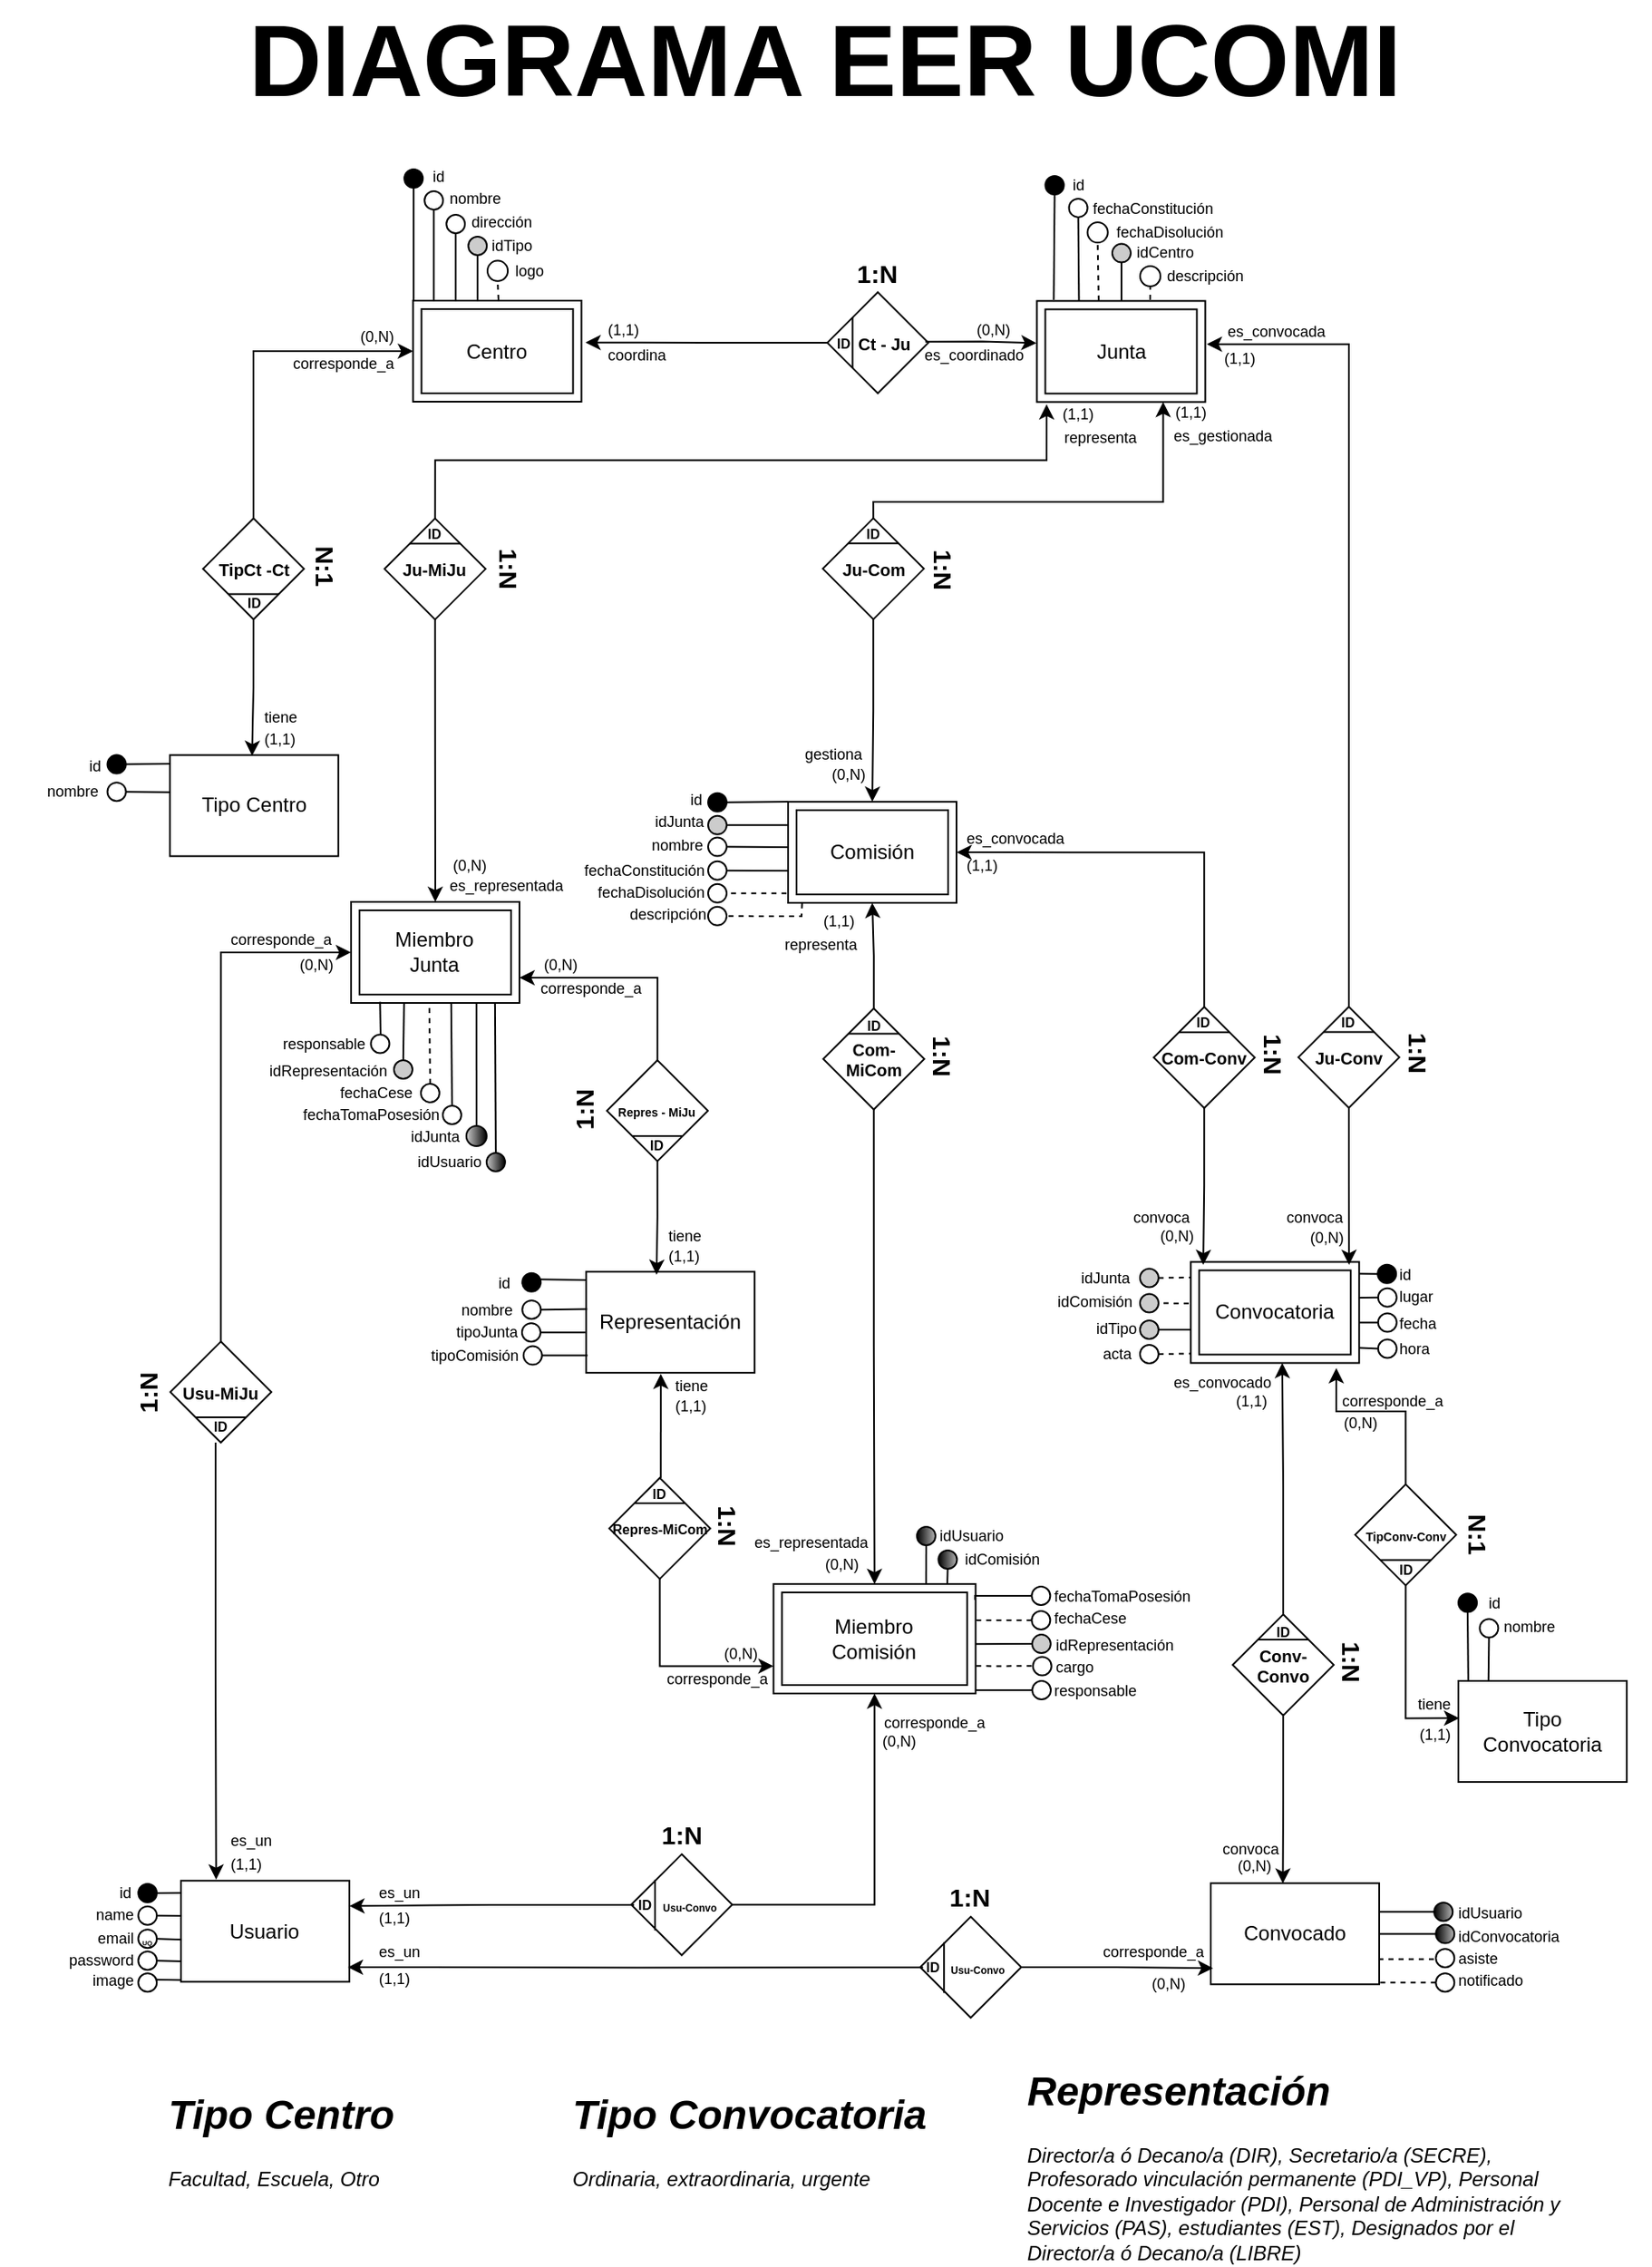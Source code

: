 <mxfile version="24.5.3" type="device">
  <diagram id="R2lEEEUBdFMjLlhIrx00" name="Page-1">
    <mxGraphModel dx="1240" dy="644" grid="1" gridSize="10" guides="1" tooltips="1" connect="1" arrows="1" fold="1" page="1" pageScale="1" pageWidth="980" pageHeight="1390" background="none" math="0" shadow="0" extFonts="Permanent Marker^https://fonts.googleapis.com/css?family=Permanent+Marker">
      <root>
        <mxCell id="0" />
        <mxCell id="1" parent="0" />
        <mxCell id="MmX11wm5HvuTR1FrTXqp-2" value="Junta" style="shape=ext;margin=3;double=1;whiteSpace=wrap;html=1;align=center;" parent="1" vertex="1">
          <mxGeometry x="615.73" y="200.68" width="100" height="60" as="geometry" />
        </mxCell>
        <mxCell id="MmX11wm5HvuTR1FrTXqp-77" value="id" style="text;html=1;strokeColor=none;fillColor=none;align=left;verticalAlign=middle;whiteSpace=wrap;rounded=0;fontSize=9;" parent="1" vertex="1">
          <mxGeometry x="634.8" y="127.62" width="16.36" height="9.38" as="geometry" />
        </mxCell>
        <mxCell id="MmX11wm5HvuTR1FrTXqp-80" value="" style="endArrow=none;html=1;rounded=0;fontSize=10;entryX=0.1;entryY=-0.012;entryDx=0;entryDy=0;entryPerimeter=0;exitX=0.5;exitY=1;exitDx=0;exitDy=0;" parent="1" source="MmX11wm5HvuTR1FrTXqp-179" target="MmX11wm5HvuTR1FrTXqp-2" edge="1">
          <mxGeometry width="50" height="50" relative="1" as="geometry">
            <mxPoint x="624.97" y="109.06" as="sourcePoint" />
            <mxPoint x="625.14" y="165.56" as="targetPoint" />
          </mxGeometry>
        </mxCell>
        <mxCell id="MmX11wm5HvuTR1FrTXqp-179" value="" style="ellipse;whiteSpace=wrap;html=1;aspect=fixed;fillColor=#000000;strokeColor=#000000;fontColor=#000000;" parent="1" vertex="1">
          <mxGeometry x="620.77" y="126.5" width="11" height="11" as="geometry" />
        </mxCell>
        <mxCell id="MmX11wm5HvuTR1FrTXqp-235" value="Comisión" style="shape=ext;margin=3;double=1;whiteSpace=wrap;html=1;align=center;direction=east;" parent="1" vertex="1">
          <mxGeometry x="468.0" y="498.06" width="100" height="60" as="geometry" />
        </mxCell>
        <mxCell id="MmX11wm5HvuTR1FrTXqp-239" value="nombre" style="text;html=1;strokeColor=none;fillColor=none;align=left;verticalAlign=middle;whiteSpace=wrap;rounded=0;fontSize=9;" parent="1" vertex="1">
          <mxGeometry x="384.5" y="519.31" width="65" height="10" as="geometry" />
        </mxCell>
        <mxCell id="MmX11wm5HvuTR1FrTXqp-241" value="id" style="text;html=1;strokeColor=none;fillColor=none;align=left;verticalAlign=middle;whiteSpace=wrap;rounded=0;fontSize=9;" parent="1" vertex="1">
          <mxGeometry x="408.22" y="491.87" width="73" height="9.38" as="geometry" />
        </mxCell>
        <mxCell id="MmX11wm5HvuTR1FrTXqp-242" value="" style="endArrow=none;html=1;rounded=0;fontSize=10;exitX=1;exitY=0.5;exitDx=0;exitDy=0;entryX=0;entryY=0.231;entryDx=0;entryDy=0;entryPerimeter=0;" parent="1" source="MmX11wm5HvuTR1FrTXqp-254" target="MmX11wm5HvuTR1FrTXqp-235" edge="1">
          <mxGeometry width="50" height="50" relative="1" as="geometry">
            <mxPoint x="558.0" y="452.81" as="sourcePoint" />
            <mxPoint x="568.0" y="511.06" as="targetPoint" />
          </mxGeometry>
        </mxCell>
        <mxCell id="MmX11wm5HvuTR1FrTXqp-244" value="" style="endArrow=none;html=1;rounded=0;fontSize=10;entryX=0;entryY=0;entryDx=0;entryDy=0;exitX=1;exitY=0.5;exitDx=0;exitDy=0;" parent="1" source="MmX11wm5HvuTR1FrTXqp-250" target="MmX11wm5HvuTR1FrTXqp-235" edge="1">
          <mxGeometry width="50" height="50" relative="1" as="geometry">
            <mxPoint x="558.0" y="418.06" as="sourcePoint" />
            <mxPoint x="568.0" y="498.06" as="targetPoint" />
          </mxGeometry>
        </mxCell>
        <mxCell id="MmX11wm5HvuTR1FrTXqp-248" value="" style="endArrow=none;html=1;rounded=0;entryX=1;entryY=0.5;entryDx=0;entryDy=0;" parent="1" target="MmX11wm5HvuTR1FrTXqp-253" edge="1">
          <mxGeometry width="50" height="50" relative="1" as="geometry">
            <mxPoint x="468" y="525" as="sourcePoint" />
            <mxPoint x="558.0" y="463.31" as="targetPoint" />
          </mxGeometry>
        </mxCell>
        <mxCell id="MmX11wm5HvuTR1FrTXqp-250" value="" style="ellipse;whiteSpace=wrap;html=1;aspect=fixed;fillColor=#000000;strokeColor=#000000;fontColor=#000000;" parent="1" vertex="1">
          <mxGeometry x="420.5" y="492.87" width="11" height="11" as="geometry" />
        </mxCell>
        <mxCell id="MmX11wm5HvuTR1FrTXqp-253" value="" style="ellipse;whiteSpace=wrap;html=1;aspect=fixed;fillColor=#FFFFFF;strokeColor=#000000;fontColor=#000000;" parent="1" vertex="1">
          <mxGeometry x="420.5" y="519.31" width="11" height="11" as="geometry" />
        </mxCell>
        <mxCell id="MmX11wm5HvuTR1FrTXqp-254" value="" style="ellipse;whiteSpace=wrap;html=1;aspect=fixed;fillColor=#CCCCCC;strokeColor=#000000;fontColor=#000000;" parent="1" vertex="1">
          <mxGeometry x="420.5" y="506.43" width="11" height="11" as="geometry" />
        </mxCell>
        <mxCell id="MmX11wm5HvuTR1FrTXqp-262" value="fechaConstitución" style="text;html=1;strokeColor=none;fillColor=none;align=left;verticalAlign=middle;whiteSpace=wrap;rounded=0;fontSize=9;" parent="1" vertex="1">
          <mxGeometry x="345.29" y="532.6" width="65" height="12.5" as="geometry" />
        </mxCell>
        <mxCell id="MmX11wm5HvuTR1FrTXqp-272" value="" style="edgeStyle=orthogonalEdgeStyle;rounded=0;orthogonalLoop=1;jettySize=auto;html=1;" parent="1" source="MmX11wm5HvuTR1FrTXqp-263" target="MmX11wm5HvuTR1FrTXqp-235" edge="1">
          <mxGeometry relative="1" as="geometry" />
        </mxCell>
        <mxCell id="5XtZwni91hWJkgiUzxf1-20" style="edgeStyle=orthogonalEdgeStyle;rounded=0;orthogonalLoop=1;jettySize=auto;html=1;exitX=0.5;exitY=0;exitDx=0;exitDy=0;entryX=0.75;entryY=1;entryDx=0;entryDy=0;" parent="1" source="MmX11wm5HvuTR1FrTXqp-263" target="MmX11wm5HvuTR1FrTXqp-2" edge="1">
          <mxGeometry relative="1" as="geometry">
            <Array as="points">
              <mxPoint x="519" y="320" />
              <mxPoint x="691" y="320" />
            </Array>
          </mxGeometry>
        </mxCell>
        <mxCell id="MmX11wm5HvuTR1FrTXqp-263" value="Ju-Com" style="shape=rhombus;perimeter=rhombusPerimeter;whiteSpace=wrap;html=1;align=center;fontStyle=1;fontSize=10;" parent="1" vertex="1">
          <mxGeometry x="488.62" y="329.68" width="60" height="60" as="geometry" />
        </mxCell>
        <mxCell id="MmX11wm5HvuTR1FrTXqp-264" value="1:N" style="text;html=1;strokeColor=none;fillColor=none;align=center;verticalAlign=middle;whiteSpace=wrap;rounded=0;fontSize=15;fontStyle=1;direction=east;flipV=0;flipH=0;rotation=90;" parent="1" vertex="1">
          <mxGeometry x="549.5" y="351.8" width="22.5" height="15.75" as="geometry" />
        </mxCell>
        <mxCell id="MmX11wm5HvuTR1FrTXqp-265" value="" style="endArrow=none;html=1;rounded=0;fontColor=#000000;strokeColor=#000000;exitX=1;exitY=1;exitDx=0;exitDy=0;entryX=0;entryY=1;entryDx=0;entryDy=0;" parent="1" edge="1">
          <mxGeometry width="50" height="50" relative="1" as="geometry">
            <mxPoint x="533.62" y="344.68" as="sourcePoint" />
            <mxPoint x="503.62" y="344.68" as="targetPoint" />
          </mxGeometry>
        </mxCell>
        <mxCell id="MmX11wm5HvuTR1FrTXqp-266" value="ID" style="text;html=1;strokeColor=none;fillColor=none;align=center;verticalAlign=middle;whiteSpace=wrap;rounded=0;fontSize=8;fontStyle=1;" parent="1" vertex="1">
          <mxGeometry x="513.0" y="333.18" width="11.25" height="12" as="geometry" />
        </mxCell>
        <mxCell id="MmX11wm5HvuTR1FrTXqp-274" value="gestiona" style="text;html=1;strokeColor=none;fillColor=none;align=left;verticalAlign=middle;whiteSpace=wrap;rounded=0;fontSize=9;" parent="1" vertex="1">
          <mxGeometry x="476.22" y="463.26" width="55" height="12.5" as="geometry" />
        </mxCell>
        <mxCell id="MmX11wm5HvuTR1FrTXqp-275" value="" style="endArrow=none;html=1;rounded=0;entryX=1;entryY=0.5;entryDx=0;entryDy=0;exitX=0.005;exitY=0.683;exitDx=0;exitDy=0;exitPerimeter=0;" parent="1" source="MmX11wm5HvuTR1FrTXqp-235" target="MmX11wm5HvuTR1FrTXqp-276" edge="1">
          <mxGeometry width="50" height="50" relative="1" as="geometry">
            <mxPoint x="464" y="549" as="sourcePoint" />
            <mxPoint x="556.91" y="561.68" as="targetPoint" />
          </mxGeometry>
        </mxCell>
        <mxCell id="MmX11wm5HvuTR1FrTXqp-276" value="" style="ellipse;whiteSpace=wrap;html=1;aspect=fixed;fillColor=#FFFFFF;strokeColor=#000000;fontColor=#000000;" parent="1" vertex="1">
          <mxGeometry x="420.5" y="533.35" width="11" height="11" as="geometry" />
        </mxCell>
        <mxCell id="MmX11wm5HvuTR1FrTXqp-277" value="idJunta" style="text;html=1;strokeColor=none;fillColor=none;align=left;verticalAlign=middle;whiteSpace=wrap;rounded=0;fontSize=9;" parent="1" vertex="1">
          <mxGeometry x="386.5" y="503.93" width="33.5" height="12.5" as="geometry" />
        </mxCell>
        <mxCell id="MmX11wm5HvuTR1FrTXqp-278" value="Convocatoria" style="shape=ext;margin=3;double=1;whiteSpace=wrap;html=1;align=center;" parent="1" vertex="1">
          <mxGeometry x="707.12" y="771.25" width="100" height="60" as="geometry" />
        </mxCell>
        <mxCell id="MmX11wm5HvuTR1FrTXqp-279" value="lugar" style="text;html=1;strokeColor=none;fillColor=none;align=left;verticalAlign=middle;whiteSpace=wrap;rounded=0;fontSize=9;" parent="1" vertex="1">
          <mxGeometry x="829.37" y="787.25" width="65" height="10" as="geometry" />
        </mxCell>
        <mxCell id="MmX11wm5HvuTR1FrTXqp-280" value="id" style="text;html=1;strokeColor=none;fillColor=none;align=left;verticalAlign=middle;whiteSpace=wrap;rounded=0;fontSize=9;" parent="1" vertex="1">
          <mxGeometry x="829.37" y="773.87" width="73" height="9.38" as="geometry" />
        </mxCell>
        <mxCell id="MmX11wm5HvuTR1FrTXqp-281" value="" style="endArrow=none;html=1;rounded=0;fontSize=10;exitX=0;exitY=0.5;exitDx=0;exitDy=0;entryX=0.998;entryY=0.338;entryDx=0;entryDy=0;entryPerimeter=0;" parent="1" source="MmX11wm5HvuTR1FrTXqp-287" edge="1">
          <mxGeometry width="50" height="50" relative="1" as="geometry">
            <mxPoint x="797.12" y="736" as="sourcePoint" />
            <mxPoint x="806.92" y="792.53" as="targetPoint" />
          </mxGeometry>
        </mxCell>
        <mxCell id="MmX11wm5HvuTR1FrTXqp-282" value="" style="endArrow=none;html=1;rounded=0;fontSize=10;entryX=1;entryY=0.25;entryDx=0;entryDy=0;exitX=0;exitY=0.5;exitDx=0;exitDy=0;" parent="1" source="MmX11wm5HvuTR1FrTXqp-285" edge="1">
          <mxGeometry width="50" height="50" relative="1" as="geometry">
            <mxPoint x="797.12" y="698.25" as="sourcePoint" />
            <mxPoint x="807.12" y="778.25" as="targetPoint" />
          </mxGeometry>
        </mxCell>
        <mxCell id="MmX11wm5HvuTR1FrTXqp-283" value="fecha" style="text;html=1;strokeColor=none;fillColor=none;align=left;verticalAlign=middle;whiteSpace=wrap;rounded=0;fontSize=9;" parent="1" vertex="1">
          <mxGeometry x="829.11" y="801.25" width="65" height="12.5" as="geometry" />
        </mxCell>
        <mxCell id="MmX11wm5HvuTR1FrTXqp-284" value="" style="endArrow=none;html=1;rounded=0;entryX=0;entryY=0.5;entryDx=0;entryDy=0;exitX=1.002;exitY=0.549;exitDx=0;exitDy=0;exitPerimeter=0;" parent="1" target="MmX11wm5HvuTR1FrTXqp-286" edge="1">
          <mxGeometry width="50" height="50" relative="1" as="geometry">
            <mxPoint x="807.32" y="807.19" as="sourcePoint" />
            <mxPoint x="797.12" y="750.5" as="targetPoint" />
          </mxGeometry>
        </mxCell>
        <mxCell id="MmX11wm5HvuTR1FrTXqp-285" value="" style="ellipse;whiteSpace=wrap;html=1;aspect=fixed;fillColor=#000000;strokeColor=#000000;fontColor=#000000;" parent="1" vertex="1">
          <mxGeometry x="818.11" y="772.87" width="11" height="11" as="geometry" />
        </mxCell>
        <mxCell id="MmX11wm5HvuTR1FrTXqp-286" value="" style="ellipse;whiteSpace=wrap;html=1;aspect=fixed;fillColor=#FFFFFF;strokeColor=#000000;fontColor=#000000;" parent="1" vertex="1">
          <mxGeometry x="818.37" y="801.75" width="11" height="11" as="geometry" />
        </mxCell>
        <mxCell id="MmX11wm5HvuTR1FrTXqp-287" value="" style="ellipse;whiteSpace=wrap;html=1;aspect=fixed;fillColor=#FFFFFF;strokeColor=#000000;fontColor=#000000;" parent="1" vertex="1">
          <mxGeometry x="818.37" y="786.87" width="11" height="11" as="geometry" />
        </mxCell>
        <mxCell id="MmX11wm5HvuTR1FrTXqp-288" value="" style="endArrow=none;html=1;rounded=0;entryX=0;entryY=0.5;entryDx=0;entryDy=0;exitX=1;exitY=0.75;exitDx=0;exitDy=0;" parent="1" target="MmX11wm5HvuTR1FrTXqp-289" edge="1">
          <mxGeometry width="50" height="50" relative="1" as="geometry">
            <mxPoint x="807.12" y="822.25" as="sourcePoint" />
            <mxPoint x="797.12" y="768" as="targetPoint" />
          </mxGeometry>
        </mxCell>
        <mxCell id="MmX11wm5HvuTR1FrTXqp-289" value="" style="ellipse;whiteSpace=wrap;html=1;aspect=fixed;fillColor=#FFFFFF;strokeColor=#000000;fontColor=#000000;" parent="1" vertex="1">
          <mxGeometry x="818.37" y="817.25" width="11" height="11" as="geometry" />
        </mxCell>
        <mxCell id="MmX11wm5HvuTR1FrTXqp-290" value="hora" style="text;html=1;strokeColor=none;fillColor=none;align=left;verticalAlign=middle;whiteSpace=wrap;rounded=0;fontSize=9;" parent="1" vertex="1">
          <mxGeometry x="829.37" y="816.75" width="65" height="12.5" as="geometry" />
        </mxCell>
        <mxCell id="MZVE_0cD1qcKKRb-JRrY-142" style="edgeStyle=orthogonalEdgeStyle;rounded=0;orthogonalLoop=1;jettySize=auto;html=1;exitX=0.5;exitY=0;exitDx=0;exitDy=0;entryX=1;entryY=0.5;entryDx=0;entryDy=0;" edge="1" parent="1" source="MmX11wm5HvuTR1FrTXqp-292" target="MmX11wm5HvuTR1FrTXqp-235">
          <mxGeometry relative="1" as="geometry" />
        </mxCell>
        <mxCell id="MmX11wm5HvuTR1FrTXqp-292" value="Com-Conv" style="shape=rhombus;perimeter=rhombusPerimeter;whiteSpace=wrap;html=1;align=center;fontStyle=1;fontSize=10;" parent="1" vertex="1">
          <mxGeometry x="685.11" y="619.86" width="60" height="60" as="geometry" />
        </mxCell>
        <mxCell id="MmX11wm5HvuTR1FrTXqp-293" value="1:N" style="text;html=1;strokeColor=none;fillColor=none;align=center;verticalAlign=middle;whiteSpace=wrap;rounded=0;fontSize=15;fontStyle=1;rotation=90;" parent="1" vertex="1">
          <mxGeometry x="745.11" y="640.11" width="22.5" height="15.75" as="geometry" />
        </mxCell>
        <mxCell id="MmX11wm5HvuTR1FrTXqp-294" value="" style="endArrow=none;html=1;rounded=0;fontColor=#000000;strokeColor=#000000;exitX=1;exitY=1;exitDx=0;exitDy=0;entryX=0;entryY=1;entryDx=0;entryDy=0;" parent="1" edge="1">
          <mxGeometry width="50" height="50" relative="1" as="geometry">
            <mxPoint x="730.11" y="634.86" as="sourcePoint" />
            <mxPoint x="700.11" y="634.86" as="targetPoint" />
          </mxGeometry>
        </mxCell>
        <mxCell id="MmX11wm5HvuTR1FrTXqp-295" value="ID" style="text;html=1;strokeColor=none;fillColor=none;align=center;verticalAlign=middle;whiteSpace=wrap;rounded=0;fontSize=8;fontStyle=1;" parent="1" vertex="1">
          <mxGeometry x="709.49" y="623.36" width="11.25" height="12" as="geometry" />
        </mxCell>
        <mxCell id="MmX11wm5HvuTR1FrTXqp-296" value="convoca" style="text;html=1;strokeColor=none;fillColor=none;align=left;verticalAlign=middle;whiteSpace=wrap;rounded=0;fontSize=9;" parent="1" vertex="1">
          <mxGeometry x="671.48" y="738.93" width="55" height="12.5" as="geometry" />
        </mxCell>
        <mxCell id="MmX11wm5HvuTR1FrTXqp-297" value="" style="endArrow=none;html=1;rounded=0;entryX=1;entryY=0.5;entryDx=0;entryDy=0;exitX=-0.012;exitY=0.411;exitDx=0;exitDy=0;exitPerimeter=0;dashed=1;" parent="1" source="MmX11wm5HvuTR1FrTXqp-278" target="MmX11wm5HvuTR1FrTXqp-298" edge="1">
          <mxGeometry width="50" height="50" relative="1" as="geometry">
            <mxPoint x="777.82" y="831.13" as="sourcePoint" />
            <mxPoint x="778.03" y="841.87" as="targetPoint" />
          </mxGeometry>
        </mxCell>
        <mxCell id="MmX11wm5HvuTR1FrTXqp-298" value="" style="ellipse;whiteSpace=wrap;html=1;aspect=fixed;fillColor=#CCCCCC;strokeColor=#000000;fontColor=#000000;" parent="1" vertex="1">
          <mxGeometry x="676.97" y="790.24" width="11" height="11" as="geometry" />
        </mxCell>
        <mxCell id="MmX11wm5HvuTR1FrTXqp-299" value="idComisión" style="text;html=1;strokeColor=none;fillColor=none;align=left;verticalAlign=middle;whiteSpace=wrap;rounded=0;fontSize=9;" parent="1" vertex="1">
          <mxGeometry x="625.53" y="788.74" width="30.25" height="12.5" as="geometry" />
        </mxCell>
        <mxCell id="MmX11wm5HvuTR1FrTXqp-301" value="es_convocada" style="text;html=1;strokeColor=none;fillColor=none;align=left;verticalAlign=middle;whiteSpace=wrap;rounded=0;fontSize=9;" parent="1" vertex="1">
          <mxGeometry x="726.73" y="212.56" width="55" height="12.5" as="geometry" />
        </mxCell>
        <mxCell id="MmX11wm5HvuTR1FrTXqp-303" value="(0,N)" style="text;html=1;strokeColor=none;fillColor=none;align=left;verticalAlign=middle;whiteSpace=wrap;rounded=0;fontSize=9;" parent="1" vertex="1">
          <mxGeometry x="491.78" y="475.76" width="25.5" height="12.5" as="geometry" />
        </mxCell>
        <mxCell id="MmX11wm5HvuTR1FrTXqp-304" value="(1,1)" style="text;html=1;strokeColor=none;fillColor=none;align=left;verticalAlign=middle;whiteSpace=wrap;rounded=0;fontSize=9;" parent="1" vertex="1">
          <mxGeometry x="724.72" y="229.06" width="25.5" height="12.5" as="geometry" />
        </mxCell>
        <mxCell id="MmX11wm5HvuTR1FrTXqp-305" value="(0,N)" style="text;html=1;strokeColor=none;fillColor=none;align=left;verticalAlign=middle;whiteSpace=wrap;rounded=0;fontSize=9;" parent="1" vertex="1">
          <mxGeometry x="686.99" y="749.37" width="25.5" height="12.5" as="geometry" />
        </mxCell>
        <mxCell id="MmX11wm5HvuTR1FrTXqp-306" style="edgeStyle=none;rounded=0;orthogonalLoop=1;jettySize=auto;html=1;exitX=1;exitY=0.5;exitDx=0;exitDy=0;endArrow=none;endFill=0;entryX=0.003;entryY=0.67;entryDx=0;entryDy=0;entryPerimeter=0;" parent="1" source="MmX11wm5HvuTR1FrTXqp-307" target="MmX11wm5HvuTR1FrTXqp-278" edge="1">
          <mxGeometry relative="1" as="geometry">
            <mxPoint x="706" y="814" as="targetPoint" />
          </mxGeometry>
        </mxCell>
        <mxCell id="MmX11wm5HvuTR1FrTXqp-307" value="" style="ellipse;whiteSpace=wrap;html=1;aspect=fixed;fillColor=#CCCCCC;strokeColor=#000000;fontColor=#000000;" parent="1" vertex="1">
          <mxGeometry x="676.97" y="806" width="11" height="11" as="geometry" />
        </mxCell>
        <mxCell id="MmX11wm5HvuTR1FrTXqp-308" value="idTipo" style="text;html=1;strokeColor=none;fillColor=none;align=left;verticalAlign=middle;whiteSpace=wrap;rounded=0;fontSize=9;" parent="1" vertex="1">
          <mxGeometry x="648.74" y="806.98" width="22.74" height="8.75" as="geometry" />
        </mxCell>
        <mxCell id="5XtZwni91hWJkgiUzxf1-22" style="edgeStyle=orthogonalEdgeStyle;rounded=0;orthogonalLoop=1;jettySize=auto;html=1;exitX=0.5;exitY=0;exitDx=0;exitDy=0;entryX=1.009;entryY=0.428;entryDx=0;entryDy=0;entryPerimeter=0;" parent="1" source="MmX11wm5HvuTR1FrTXqp-315" target="MmX11wm5HvuTR1FrTXqp-2" edge="1">
          <mxGeometry relative="1" as="geometry" />
        </mxCell>
        <mxCell id="MmX11wm5HvuTR1FrTXqp-315" value="Ju-Conv" style="shape=rhombus;perimeter=rhombusPerimeter;whiteSpace=wrap;html=1;align=center;fontStyle=1;fontSize=10;" parent="1" vertex="1">
          <mxGeometry x="770.99" y="619.74" width="60" height="60" as="geometry" />
        </mxCell>
        <mxCell id="MmX11wm5HvuTR1FrTXqp-316" value="1:N" style="text;html=1;strokeColor=none;fillColor=none;align=center;verticalAlign=middle;whiteSpace=wrap;rounded=0;fontSize=15;fontStyle=1;rotation=90;" parent="1" vertex="1">
          <mxGeometry x="830.99" y="639.24" width="22.5" height="15.75" as="geometry" />
        </mxCell>
        <mxCell id="MmX11wm5HvuTR1FrTXqp-317" value="" style="endArrow=none;html=1;rounded=0;fontColor=#000000;strokeColor=#000000;exitX=1;exitY=1;exitDx=0;exitDy=0;entryX=0;entryY=1;entryDx=0;entryDy=0;" parent="1" edge="1">
          <mxGeometry width="50" height="50" relative="1" as="geometry">
            <mxPoint x="815.99" y="634.74" as="sourcePoint" />
            <mxPoint x="785.99" y="634.74" as="targetPoint" />
          </mxGeometry>
        </mxCell>
        <mxCell id="MmX11wm5HvuTR1FrTXqp-318" value="ID" style="text;html=1;strokeColor=none;fillColor=none;align=center;verticalAlign=middle;whiteSpace=wrap;rounded=0;fontSize=8;fontStyle=1;" parent="1" vertex="1">
          <mxGeometry x="795.37" y="623.24" width="11.25" height="12" as="geometry" />
        </mxCell>
        <mxCell id="MmX11wm5HvuTR1FrTXqp-326" value="(0,N)" style="text;html=1;strokeColor=none;fillColor=none;align=left;verticalAlign=middle;whiteSpace=wrap;rounded=0;fontSize=9;" parent="1" vertex="1">
          <mxGeometry x="577.52" y="212.06" width="25.5" height="12.5" as="geometry" />
        </mxCell>
        <mxCell id="MmX11wm5HvuTR1FrTXqp-328" value="es_coordinado" style="text;html=1;strokeColor=none;fillColor=none;align=left;verticalAlign=middle;whiteSpace=wrap;rounded=0;fontSize=9;" parent="1" vertex="1">
          <mxGeometry x="547.16" y="226.68" width="55" height="12.5" as="geometry" />
        </mxCell>
        <mxCell id="MmX11wm5HvuTR1FrTXqp-333" value="" style="endArrow=none;html=1;rounded=0;entryX=0.001;entryY=0.907;entryDx=0;entryDy=0;exitX=1;exitY=0.5;exitDx=0;exitDy=0;dashed=1;entryPerimeter=0;" parent="1" source="wt0K1hmHgsjhLcT-p73o-230" target="MmX11wm5HvuTR1FrTXqp-278" edge="1">
          <mxGeometry width="50" height="50" relative="1" as="geometry">
            <mxPoint x="804.53" y="831.01" as="sourcePoint" />
            <mxPoint x="804.74" y="841.75" as="targetPoint" />
          </mxGeometry>
        </mxCell>
        <mxCell id="MmX11wm5HvuTR1FrTXqp-334" value="" style="ellipse;whiteSpace=wrap;html=1;aspect=fixed;fillColor=#CCCCCC;strokeColor=#000000;fontColor=#000000;" parent="1" vertex="1">
          <mxGeometry x="676.97" y="775.25" width="11" height="11" as="geometry" />
        </mxCell>
        <mxCell id="MmX11wm5HvuTR1FrTXqp-336" value="idJunta" style="text;html=1;strokeColor=none;fillColor=none;align=left;verticalAlign=middle;whiteSpace=wrap;rounded=0;fontSize=9;" parent="1" vertex="1">
          <mxGeometry x="640.29" y="774.5" width="30.25" height="12.5" as="geometry" />
        </mxCell>
        <mxCell id="MmX11wm5HvuTR1FrTXqp-397" value="Usuario" style="whiteSpace=wrap;html=1;align=center;" parent="1" vertex="1">
          <mxGeometry x="107.45" y="1138.65" width="100" height="60" as="geometry" />
        </mxCell>
        <mxCell id="MmX11wm5HvuTR1FrTXqp-398" value="name" style="text;html=1;strokeColor=none;fillColor=none;align=left;verticalAlign=middle;whiteSpace=wrap;rounded=0;fontSize=9;fontColor=#000000;direction=east;" parent="1" vertex="1">
          <mxGeometry x="54.7" y="1152.59" width="42.25" height="12.5" as="geometry" />
        </mxCell>
        <mxCell id="MmX11wm5HvuTR1FrTXqp-399" value="email" style="text;html=1;strokeColor=none;fillColor=none;align=left;verticalAlign=middle;whiteSpace=wrap;rounded=0;fontSize=9;fontColor=#000000;" parent="1" vertex="1">
          <mxGeometry x="55.7" y="1165.09" width="24.3" height="15.5" as="geometry" />
        </mxCell>
        <mxCell id="MmX11wm5HvuTR1FrTXqp-400" value="" style="endArrow=none;html=1;rounded=0;fontSize=10;exitX=0.002;exitY=0.348;exitDx=0;exitDy=0;strokeColor=#000000;fontColor=#000000;entryX=1;entryY=0.5;entryDx=0;entryDy=0;exitPerimeter=0;" parent="1" source="MmX11wm5HvuTR1FrTXqp-397" target="MmX11wm5HvuTR1FrTXqp-409" edge="1">
          <mxGeometry width="50" height="50" relative="1" as="geometry">
            <mxPoint x="157.45" y="1269.65" as="sourcePoint" />
            <mxPoint x="132.76" y="1218.71" as="targetPoint" />
          </mxGeometry>
        </mxCell>
        <mxCell id="MmX11wm5HvuTR1FrTXqp-406" value="id" style="text;html=1;strokeColor=none;fillColor=none;align=left;verticalAlign=middle;whiteSpace=wrap;rounded=0;fontSize=9;fontColor=#000000;direction=east;" parent="1" vertex="1">
          <mxGeometry x="69.16" y="1139.96" width="45.25" height="12.5" as="geometry" />
        </mxCell>
        <mxCell id="MmX11wm5HvuTR1FrTXqp-407" value="" style="endArrow=none;html=1;rounded=0;fontColor=#000000;strokeColor=#000000;entryX=1;entryY=0.5;entryDx=0;entryDy=0;exitX=0.001;exitY=0.121;exitDx=0;exitDy=0;exitPerimeter=0;" parent="1" source="MmX11wm5HvuTR1FrTXqp-397" target="MmX11wm5HvuTR1FrTXqp-410" edge="1">
          <mxGeometry width="50" height="50" relative="1" as="geometry">
            <mxPoint x="132.45" y="1269.65" as="sourcePoint" />
            <mxPoint x="180.95" y="1106.15" as="targetPoint" />
          </mxGeometry>
        </mxCell>
        <mxCell id="MmX11wm5HvuTR1FrTXqp-408" value="&lt;font style=&quot;font-size: 4px;&quot;&gt;&lt;b&gt;UQ&lt;/b&gt;&lt;/font&gt;" style="ellipse;whiteSpace=wrap;html=1;aspect=fixed;fillColor=#FFFFFF;strokeColor=#000000;fontColor=#000000;direction=east;gradientColor=none;" parent="1" vertex="1">
          <mxGeometry x="82.13" y="1167.59" width="11" height="11" as="geometry" />
        </mxCell>
        <mxCell id="MmX11wm5HvuTR1FrTXqp-409" value="" style="ellipse;whiteSpace=wrap;html=1;aspect=fixed;fillColor=#FFFFFF;strokeColor=#000000;fontColor=#000000;direction=east;" parent="1" vertex="1">
          <mxGeometry x="82.13" y="1153.84" width="11" height="11" as="geometry" />
        </mxCell>
        <mxCell id="MmX11wm5HvuTR1FrTXqp-410" value="" style="ellipse;whiteSpace=wrap;html=1;aspect=fixed;fillColor=#000000;strokeColor=#000000;fontColor=#000000;direction=east;" parent="1" vertex="1">
          <mxGeometry x="82.13" y="1140.46" width="11" height="11" as="geometry" />
        </mxCell>
        <mxCell id="MmX11wm5HvuTR1FrTXqp-412" value="" style="endArrow=none;html=1;rounded=0;fontSize=10;entryX=1;entryY=0.5;entryDx=0;entryDy=0;strokeColor=#000000;fontColor=#000000;exitX=0.004;exitY=0.582;exitDx=0;exitDy=0;exitPerimeter=0;" parent="1" source="MmX11wm5HvuTR1FrTXqp-397" target="MmX11wm5HvuTR1FrTXqp-408" edge="1">
          <mxGeometry width="50" height="50" relative="1" as="geometry">
            <mxPoint x="102.93" y="1176.99" as="sourcePoint" />
            <mxPoint x="167.45" y="1245.9" as="targetPoint" />
          </mxGeometry>
        </mxCell>
        <mxCell id="MmX11wm5HvuTR1FrTXqp-694" value="fechaTomaPosesión" style="text;html=1;strokeColor=none;fillColor=none;align=left;verticalAlign=middle;whiteSpace=wrap;rounded=0;fontSize=9;" parent="1" vertex="1">
          <mxGeometry x="623.67" y="963.73" width="65" height="12.5" as="geometry" />
        </mxCell>
        <mxCell id="MmX11wm5HvuTR1FrTXqp-695" value="" style="ellipse;whiteSpace=wrap;html=1;aspect=fixed;fillColor=#FFFFFF;strokeColor=#000000;fontColor=#000000;" parent="1" vertex="1">
          <mxGeometry x="612.67" y="963.99" width="11" height="11" as="geometry" />
        </mxCell>
        <mxCell id="MmX11wm5HvuTR1FrTXqp-696" value="" style="ellipse;whiteSpace=wrap;html=1;aspect=fixed;fillColor=#FFFFFF;strokeColor=#000000;fontColor=#000000;" parent="1" vertex="1">
          <mxGeometry x="612.67" y="978.49" width="11" height="11" as="geometry" />
        </mxCell>
        <mxCell id="MmX11wm5HvuTR1FrTXqp-697" value="fechaCese" style="text;html=1;strokeColor=none;fillColor=none;align=left;verticalAlign=middle;whiteSpace=wrap;rounded=0;fontSize=9;" parent="1" vertex="1">
          <mxGeometry x="624.38" y="976.99" width="45.06" height="12.5" as="geometry" />
        </mxCell>
        <mxCell id="yooLV80YAIJDi9W8emZc-2" value="Miembro&lt;br&gt;Comisión" style="shape=ext;margin=3;double=1;whiteSpace=wrap;html=1;align=center;" parent="1" vertex="1">
          <mxGeometry x="459.33" y="962.47" width="120" height="65" as="geometry" />
        </mxCell>
        <mxCell id="yooLV80YAIJDi9W8emZc-31" style="edgeStyle=orthogonalEdgeStyle;rounded=0;orthogonalLoop=1;jettySize=auto;html=1;exitX=0.5;exitY=1;exitDx=0;exitDy=0;entryX=0.5;entryY=0;entryDx=0;entryDy=0;" parent="1" source="yooLV80YAIJDi9W8emZc-15" target="yooLV80YAIJDi9W8emZc-2" edge="1">
          <mxGeometry relative="1" as="geometry" />
        </mxCell>
        <mxCell id="yooLV80YAIJDi9W8emZc-15" value="Com-MiCom" style="shape=rhombus;perimeter=rhombusPerimeter;whiteSpace=wrap;html=1;align=center;fontStyle=1;fontSize=10;" parent="1" vertex="1">
          <mxGeometry x="488.88" y="620.74" width="60" height="60" as="geometry" />
        </mxCell>
        <mxCell id="G0A-RFpU1yBWGsKyXfba-67" style="edgeStyle=orthogonalEdgeStyle;rounded=0;orthogonalLoop=1;jettySize=auto;html=1;exitX=0.5;exitY=0;exitDx=0;exitDy=0;entryX=0.5;entryY=1;entryDx=0;entryDy=0;" parent="1" source="yooLV80YAIJDi9W8emZc-17" target="MmX11wm5HvuTR1FrTXqp-235" edge="1">
          <mxGeometry relative="1" as="geometry" />
        </mxCell>
        <mxCell id="yooLV80YAIJDi9W8emZc-17" value="ID" style="text;html=1;strokeColor=none;fillColor=none;align=center;verticalAlign=middle;whiteSpace=wrap;rounded=0;fontSize=8;fontStyle=1;" parent="1" vertex="1">
          <mxGeometry x="512.67" y="620.74" width="12.43" height="20" as="geometry" />
        </mxCell>
        <mxCell id="yooLV80YAIJDi9W8emZc-18" value="" style="endArrow=none;html=1;rounded=0;exitX=1;exitY=0;exitDx=0;exitDy=0;entryX=0;entryY=0;entryDx=0;entryDy=0;" parent="1" source="yooLV80YAIJDi9W8emZc-15" target="yooLV80YAIJDi9W8emZc-15" edge="1">
          <mxGeometry width="50" height="50" relative="1" as="geometry">
            <mxPoint x="398.88" y="641.11" as="sourcePoint" />
            <mxPoint x="448.88" y="591.11" as="targetPoint" />
          </mxGeometry>
        </mxCell>
        <mxCell id="yooLV80YAIJDi9W8emZc-61" value="idComisión" style="text;html=1;strokeColor=none;fillColor=none;align=left;verticalAlign=middle;whiteSpace=wrap;rounded=0;fontSize=9;" parent="1" vertex="1">
          <mxGeometry x="571" y="942.51" width="28.52" height="10" as="geometry" />
        </mxCell>
        <mxCell id="yooLV80YAIJDi9W8emZc-62" value="idUsuario" style="text;html=1;strokeColor=none;fillColor=none;align=left;verticalAlign=middle;whiteSpace=wrap;rounded=0;fontSize=9;" parent="1" vertex="1">
          <mxGeometry x="556.27" y="929.28" width="35.52" height="9.38" as="geometry" />
        </mxCell>
        <mxCell id="Ey-6C_wnQBlg7w_FSqS6-24" style="edgeStyle=orthogonalEdgeStyle;rounded=0;orthogonalLoop=1;jettySize=auto;html=1;exitX=0.5;exitY=1;exitDx=0;exitDy=0;entryX=0.805;entryY=-0.005;entryDx=0;entryDy=0;entryPerimeter=0;strokeColor=default;endArrow=none;endFill=0;" parent="1" source="yooLV80YAIJDi9W8emZc-64" edge="1">
          <mxGeometry relative="1" as="geometry">
            <mxPoint x="538.5" y="933.97" as="sourcePoint" />
            <mxPoint x="549.93" y="962.145" as="targetPoint" />
          </mxGeometry>
        </mxCell>
        <mxCell id="yooLV80YAIJDi9W8emZc-64" value="" style="ellipse;whiteSpace=wrap;html=1;aspect=fixed;fillColor=#B3B3B3;strokeColor=#000000;fontColor=#000000;gradientColor=default;gradientDirection=west;" parent="1" vertex="1">
          <mxGeometry x="544.5" y="928.47" width="11" height="11" as="geometry" />
        </mxCell>
        <mxCell id="yooLV80YAIJDi9W8emZc-66" value="" style="ellipse;whiteSpace=wrap;html=1;aspect=fixed;fillColor=#B3B3B3;strokeColor=#000000;fontColor=#000000;gradientColor=default;gradientDirection=west;" parent="1" vertex="1">
          <mxGeometry x="557.27" y="942.51" width="11" height="11" as="geometry" />
        </mxCell>
        <mxCell id="wt0K1hmHgsjhLcT-p73o-23" style="edgeStyle=orthogonalEdgeStyle;rounded=0;orthogonalLoop=1;jettySize=auto;html=1;exitX=0;exitY=0.5;exitDx=0;exitDy=0;entryX=1.024;entryY=0.414;entryDx=0;entryDy=0;entryPerimeter=0;" parent="1" source="_VbOPjBLyvqnEfAaVFIH-2" edge="1" target="nRg5Bw-d5btuzyKWFaWI-10">
          <mxGeometry relative="1" as="geometry">
            <mxPoint x="108.91" y="240.72" as="targetPoint" />
          </mxGeometry>
        </mxCell>
        <mxCell id="_VbOPjBLyvqnEfAaVFIH-2" value="&amp;nbsp; &amp;nbsp; &amp;nbsp; Ct - Ju" style="shape=rhombus;perimeter=rhombusPerimeter;whiteSpace=wrap;html=1;align=left;fontStyle=1;fontSize=10;" parent="1" vertex="1">
          <mxGeometry x="491.27" y="195.5" width="60" height="60" as="geometry" />
        </mxCell>
        <mxCell id="_VbOPjBLyvqnEfAaVFIH-4" value="1:N" style="text;html=1;strokeColor=none;fillColor=none;align=center;verticalAlign=middle;whiteSpace=wrap;rounded=0;fontSize=15;fontStyle=1;" parent="1" vertex="1">
          <mxGeometry x="510.06" y="173.62" width="22.43" height="20" as="geometry" />
        </mxCell>
        <mxCell id="_VbOPjBLyvqnEfAaVFIH-5" value="(1,1)" style="text;html=1;strokeColor=none;fillColor=none;align=left;verticalAlign=middle;whiteSpace=wrap;rounded=0;fontSize=9;" parent="1" vertex="1">
          <mxGeometry x="359.0" y="212.06" width="22.5" height="12.5" as="geometry" />
        </mxCell>
        <mxCell id="_VbOPjBLyvqnEfAaVFIH-6" value="coordina" style="text;html=1;strokeColor=none;fillColor=none;align=left;verticalAlign=middle;whiteSpace=wrap;rounded=0;fontSize=9;" parent="1" vertex="1">
          <mxGeometry x="359.0" y="226.56" width="50" height="12.5" as="geometry" />
        </mxCell>
        <mxCell id="_VbOPjBLyvqnEfAaVFIH-7" value="nombre" style="text;html=1;strokeColor=none;fillColor=none;align=left;verticalAlign=middle;whiteSpace=wrap;rounded=0;fontSize=9;" parent="1" vertex="1">
          <mxGeometry x="264.72" y="134" width="37.5" height="12.5" as="geometry" />
        </mxCell>
        <mxCell id="_VbOPjBLyvqnEfAaVFIH-8" value="dirección" style="text;html=1;strokeColor=none;fillColor=none;align=left;verticalAlign=middle;whiteSpace=wrap;rounded=0;fontSize=9;" parent="1" vertex="1">
          <mxGeometry x="278.11" y="148" width="63.5" height="12.5" as="geometry" />
        </mxCell>
        <mxCell id="_VbOPjBLyvqnEfAaVFIH-9" value="idTipo" style="text;html=1;strokeColor=none;fillColor=none;align=left;verticalAlign=middle;whiteSpace=wrap;rounded=0;fontSize=9;" parent="1" vertex="1">
          <mxGeometry x="290.11" y="161.56" width="53.5" height="12.5" as="geometry" />
        </mxCell>
        <mxCell id="_VbOPjBLyvqnEfAaVFIH-10" value="" style="endArrow=none;html=1;rounded=0;fontSize=11;entryX=0.5;entryY=1;entryDx=0;entryDy=0;exitX=0;exitY=0;exitDx=0;exitDy=0;" parent="1" target="_VbOPjBLyvqnEfAaVFIH-20" edge="1">
          <mxGeometry width="50" height="50" relative="1" as="geometry">
            <mxPoint x="245.61" y="200.5" as="sourcePoint" />
            <mxPoint x="338.11" y="88" as="targetPoint" />
          </mxGeometry>
        </mxCell>
        <mxCell id="_VbOPjBLyvqnEfAaVFIH-11" value="" style="endArrow=none;html=1;rounded=0;fontSize=11;entryX=0;entryY=0.5;entryDx=0;entryDy=0;exitX=0.25;exitY=0;exitDx=0;exitDy=0;startArrow=none;" parent="1" source="_VbOPjBLyvqnEfAaVFIH-23" edge="1">
          <mxGeometry width="50" height="50" relative="1" as="geometry">
            <mxPoint x="255.61" y="223.5" as="sourcePoint" />
            <mxPoint x="268.11" y="157" as="targetPoint" />
          </mxGeometry>
        </mxCell>
        <mxCell id="_VbOPjBLyvqnEfAaVFIH-12" value="" style="endArrow=none;html=1;rounded=0;fontSize=11;entryX=0.5;entryY=1;entryDx=0;entryDy=0;exitX=0.38;exitY=0;exitDx=0;exitDy=0;exitPerimeter=0;" parent="1" target="_VbOPjBLyvqnEfAaVFIH-21" edge="1">
          <mxGeometry width="50" height="50" relative="1" as="geometry">
            <mxPoint x="283.61" y="200.5" as="sourcePoint" />
            <mxPoint x="338.11" y="126.75" as="targetPoint" />
          </mxGeometry>
        </mxCell>
        <mxCell id="wt0K1hmHgsjhLcT-p73o-24" style="edgeStyle=orthogonalEdgeStyle;rounded=0;orthogonalLoop=1;jettySize=auto;html=1;exitX=0.97;exitY=0.489;exitDx=0;exitDy=0;entryX=-0.002;entryY=0.417;entryDx=0;entryDy=0;exitPerimeter=0;entryPerimeter=0;" parent="1" source="_VbOPjBLyvqnEfAaVFIH-2" target="MmX11wm5HvuTR1FrTXqp-2" edge="1">
          <mxGeometry relative="1" as="geometry" />
        </mxCell>
        <mxCell id="_VbOPjBLyvqnEfAaVFIH-15" value="ID" style="text;html=1;strokeColor=none;fillColor=none;align=center;verticalAlign=middle;whiteSpace=wrap;rounded=0;fontSize=8;fontStyle=1;" parent="1" vertex="1">
          <mxGeometry x="494.81" y="215.62" width="12.43" height="20" as="geometry" />
        </mxCell>
        <mxCell id="_VbOPjBLyvqnEfAaVFIH-16" value="" style="endArrow=none;html=1;rounded=0;exitX=0;exitY=0;exitDx=0;exitDy=0;entryX=0;entryY=1;entryDx=0;entryDy=0;" parent="1" edge="1">
          <mxGeometry width="50" height="50" relative="1" as="geometry">
            <mxPoint x="506.27" y="210.5" as="sourcePoint" />
            <mxPoint x="506.27" y="240.5" as="targetPoint" />
          </mxGeometry>
        </mxCell>
        <mxCell id="_VbOPjBLyvqnEfAaVFIH-17" value="id" style="text;html=1;strokeColor=none;fillColor=none;align=left;verticalAlign=middle;whiteSpace=wrap;rounded=0;fontSize=9;" parent="1" vertex="1">
          <mxGeometry x="255.11" y="121" width="70.5" height="12.5" as="geometry" />
        </mxCell>
        <mxCell id="_VbOPjBLyvqnEfAaVFIH-18" value="" style="endArrow=none;html=1;rounded=0;fontSize=10;fontColor=#000000;strokeColor=#000000;exitX=0.12;exitY=0;exitDx=0;exitDy=0;entryX=0.5;entryY=1;entryDx=0;entryDy=0;exitPerimeter=0;" parent="1" target="_VbOPjBLyvqnEfAaVFIH-19" edge="1">
          <mxGeometry width="50" height="50" relative="1" as="geometry">
            <mxPoint x="257.61" y="200.5" as="sourcePoint" />
            <mxPoint x="338.11" y="101" as="targetPoint" />
          </mxGeometry>
        </mxCell>
        <mxCell id="_VbOPjBLyvqnEfAaVFIH-19" value="" style="ellipse;whiteSpace=wrap;html=1;aspect=fixed;fillColor=#FFFFFF;strokeColor=#000000;fontColor=#000000;" parent="1" vertex="1">
          <mxGeometry x="252.11" y="135.5" width="11" height="11" as="geometry" />
        </mxCell>
        <mxCell id="_VbOPjBLyvqnEfAaVFIH-20" value="" style="ellipse;whiteSpace=wrap;html=1;aspect=fixed;fillColor=#000000;strokeColor=#000000;fontColor=#000000;" parent="1" vertex="1">
          <mxGeometry x="240.11" y="122.5" width="11" height="11" as="geometry" />
        </mxCell>
        <mxCell id="_VbOPjBLyvqnEfAaVFIH-21" value="" style="ellipse;whiteSpace=wrap;html=1;aspect=fixed;fillColor=#CCCCCC;strokeColor=#000000;fontColor=#000000;" parent="1" vertex="1">
          <mxGeometry x="278.11" y="162.5" width="11" height="11" as="geometry" />
        </mxCell>
        <mxCell id="_VbOPjBLyvqnEfAaVFIH-23" value="" style="ellipse;whiteSpace=wrap;html=1;aspect=fixed;fillColor=#FFFFFF;strokeColor=#000000;fontColor=#000000;" parent="1" vertex="1">
          <mxGeometry x="265.11" y="149.5" width="11" height="11" as="geometry" />
        </mxCell>
        <mxCell id="_VbOPjBLyvqnEfAaVFIH-24" value="" style="endArrow=none;html=1;rounded=0;fontSize=11;entryX=0.5;entryY=1;entryDx=0;entryDy=0;exitX=0.25;exitY=0;exitDx=0;exitDy=0;" parent="1" target="_VbOPjBLyvqnEfAaVFIH-23" edge="1">
          <mxGeometry width="50" height="50" relative="1" as="geometry">
            <mxPoint x="270.61" y="200.5" as="sourcePoint" />
            <mxPoint x="338.11" y="114" as="targetPoint" />
          </mxGeometry>
        </mxCell>
        <mxCell id="_VbOPjBLyvqnEfAaVFIH-31" value="1:N" style="text;html=1;strokeColor=none;fillColor=none;align=center;verticalAlign=middle;whiteSpace=wrap;rounded=0;fontSize=15;fontStyle=1;direction=east;flipV=0;flipH=0;rotation=90;" parent="1" vertex="1">
          <mxGeometry x="548.88" y="640.98" width="22.5" height="15.75" as="geometry" />
        </mxCell>
        <mxCell id="wt0K1hmHgsjhLcT-p73o-5" value="fechaConstitución" style="text;html=1;strokeColor=none;fillColor=none;align=left;verticalAlign=middle;whiteSpace=wrap;rounded=0;fontSize=9;" parent="1" vertex="1">
          <mxGeometry x="646.73" y="139.94" width="65" height="12.5" as="geometry" />
        </mxCell>
        <mxCell id="wt0K1hmHgsjhLcT-p73o-6" value="" style="ellipse;whiteSpace=wrap;html=1;aspect=fixed;fillColor=#FFFFFF;strokeColor=#000000;fontColor=#000000;" parent="1" vertex="1">
          <mxGeometry x="634.8" y="139.94" width="11" height="11" as="geometry" />
        </mxCell>
        <mxCell id="wt0K1hmHgsjhLcT-p73o-7" value="" style="ellipse;whiteSpace=wrap;html=1;aspect=fixed;fillColor=#FFFFFF;strokeColor=#000000;fontColor=#000000;" parent="1" vertex="1">
          <mxGeometry x="645.8" y="154.01" width="12.05" height="12.05" as="geometry" />
        </mxCell>
        <mxCell id="wt0K1hmHgsjhLcT-p73o-8" value="fechaDisolución" style="text;html=1;strokeColor=none;fillColor=none;align=left;verticalAlign=middle;whiteSpace=wrap;rounded=0;fontSize=9;" parent="1" vertex="1">
          <mxGeometry x="660.55" y="154.01" width="45.06" height="12.5" as="geometry" />
        </mxCell>
        <mxCell id="wt0K1hmHgsjhLcT-p73o-9" value="" style="endArrow=none;html=1;rounded=0;entryX=0.5;entryY=1;entryDx=0;entryDy=0;exitX=0.25;exitY=0;exitDx=0;exitDy=0;" parent="1" source="MmX11wm5HvuTR1FrTXqp-2" target="wt0K1hmHgsjhLcT-p73o-6" edge="1">
          <mxGeometry width="50" height="50" relative="1" as="geometry">
            <mxPoint x="640.73" y="164.68" as="sourcePoint" />
            <mxPoint x="651.19" y="130.74" as="targetPoint" />
          </mxGeometry>
        </mxCell>
        <mxCell id="wt0K1hmHgsjhLcT-p73o-10" value="" style="endArrow=none;html=1;rounded=0;entryX=0.5;entryY=1;entryDx=0;entryDy=0;exitX=0.367;exitY=-0.004;exitDx=0;exitDy=0;exitPerimeter=0;dashed=1;" parent="1" source="MmX11wm5HvuTR1FrTXqp-2" target="wt0K1hmHgsjhLcT-p73o-7" edge="1">
          <mxGeometry width="50" height="50" relative="1" as="geometry">
            <mxPoint x="652.97" y="194.06" as="sourcePoint" />
            <mxPoint x="709.61" y="139.7" as="targetPoint" />
          </mxGeometry>
        </mxCell>
        <mxCell id="wt0K1hmHgsjhLcT-p73o-37" value="idCentro" style="text;html=1;strokeColor=none;fillColor=none;align=left;verticalAlign=middle;whiteSpace=wrap;rounded=0;fontSize=9;" parent="1" vertex="1">
          <mxGeometry x="673.48" y="165.5" width="75" height="12.5" as="geometry" />
        </mxCell>
        <mxCell id="wt0K1hmHgsjhLcT-p73o-38" value="" style="endArrow=none;html=1;rounded=0;fontSize=10;entryX=0.5;entryY=0;entryDx=0;entryDy=0;exitX=0.5;exitY=1;exitDx=0;exitDy=0;" parent="1" source="wt0K1hmHgsjhLcT-p73o-39" edge="1">
          <mxGeometry width="50" height="50" relative="1" as="geometry">
            <mxPoint x="705.98" y="100.56" as="sourcePoint" />
            <mxPoint x="665.97" y="201.06" as="targetPoint" />
          </mxGeometry>
        </mxCell>
        <mxCell id="wt0K1hmHgsjhLcT-p73o-39" value="" style="ellipse;whiteSpace=wrap;html=1;aspect=fixed;fillColor=#CCCCCC;strokeColor=#000000;fontColor=#000000;" parent="1" vertex="1">
          <mxGeometry x="660.48" y="166.81" width="11" height="11" as="geometry" />
        </mxCell>
        <mxCell id="wt0K1hmHgsjhLcT-p73o-87" value="Representación" style="whiteSpace=wrap;html=1;align=center;points=[[0,0,0,0,0],[0,0.25,0,0,0],[0,0.5,0,0,0],[0,0.75,0,0,0],[0,1,0,0,0],[0.12,0,0,0,0],[0.25,0,0,0,0],[0.25,1,0,0,0],[0.38,0,0,0,0],[0.5,0,0,0,0],[0.5,1,0,0,0],[0.63,0,0,0,0],[0.75,0,0,0,0],[0.75,1,0,0,0],[0.88,0,0,0,0],[1,0,0,0,0],[1,0.25,0,0,0],[1,0.5,0,0,0],[1,0.75,0,0,0],[1,1,0,0,0]];" parent="1" vertex="1">
          <mxGeometry x="348.1" y="777.09" width="100" height="60" as="geometry" />
        </mxCell>
        <mxCell id="wt0K1hmHgsjhLcT-p73o-230" value="" style="ellipse;whiteSpace=wrap;html=1;aspect=fixed;fillColor=#FFFFFF;strokeColor=#000000;fontColor=#000000;" parent="1" vertex="1">
          <mxGeometry x="676.97" y="820.48" width="11" height="11" as="geometry" />
        </mxCell>
        <mxCell id="wt0K1hmHgsjhLcT-p73o-231" value="acta" style="text;html=1;strokeColor=none;fillColor=none;align=left;verticalAlign=middle;whiteSpace=wrap;rounded=0;fontSize=9;" parent="1" vertex="1">
          <mxGeometry x="653.15" y="819.73" width="33.33" height="12.5" as="geometry" />
        </mxCell>
        <mxCell id="XBJ8q-S12vVFv1pdDJ5v-1" value="Tipo Centro" style="whiteSpace=wrap;html=1;align=center;points=[[0,0,0,0,0],[0,0.25,0,0,0],[0,0.5,0,0,0],[0,0.75,0,0,0],[0,1,0,0,0],[0.12,0,0,0,0],[0.25,0,0,0,0],[0.25,1,0,0,0],[0.38,0,0,0,0],[0.5,0,0,0,0],[0.5,1,0,0,0],[0.63,0,0,0,0],[0.75,0,0,0,0],[0.75,1,0,0,0],[0.88,0,0,0,0],[1,0,0,0,0],[1,0.25,0,0,0],[1,0.5,0,0,0],[1,0.75,0,0,0],[1,1,0,0,0]];" parent="1" vertex="1">
          <mxGeometry x="100.89" y="470.31" width="100" height="60" as="geometry" />
        </mxCell>
        <mxCell id="XBJ8q-S12vVFv1pdDJ5v-2" value="nombre" style="text;html=1;strokeColor=none;fillColor=none;align=left;verticalAlign=middle;whiteSpace=wrap;rounded=0;fontSize=9;" parent="1" vertex="1">
          <mxGeometry x="26.27" y="485.82" width="37.5" height="12.5" as="geometry" />
        </mxCell>
        <mxCell id="XBJ8q-S12vVFv1pdDJ5v-3" value="" style="endArrow=none;html=1;rounded=0;fontSize=11;entryX=1;entryY=0.5;entryDx=0;entryDy=0;exitX=-0.002;exitY=0.086;exitDx=0;exitDy=0;exitPerimeter=0;" parent="1" target="XBJ8q-S12vVFv1pdDJ5v-7" edge="1">
          <mxGeometry width="50" height="50" relative="1" as="geometry">
            <mxPoint x="100.69" y="475.47" as="sourcePoint" />
            <mxPoint x="198.89" y="358.25" as="targetPoint" />
          </mxGeometry>
        </mxCell>
        <mxCell id="XBJ8q-S12vVFv1pdDJ5v-4" value="id" style="text;html=1;strokeColor=none;fillColor=none;align=left;verticalAlign=middle;whiteSpace=wrap;rounded=0;fontSize=9;" parent="1" vertex="1">
          <mxGeometry x="51.04" y="470.31" width="70.5" height="12.5" as="geometry" />
        </mxCell>
        <mxCell id="XBJ8q-S12vVFv1pdDJ5v-5" value="" style="endArrow=none;html=1;rounded=0;fontSize=10;fontColor=#000000;strokeColor=#000000;exitX=-0.001;exitY=0.368;exitDx=0;exitDy=0;entryX=1;entryY=0.5;entryDx=0;entryDy=0;exitPerimeter=0;" parent="1" edge="1">
          <mxGeometry width="50" height="50" relative="1" as="geometry">
            <mxPoint x="100.79" y="492.39" as="sourcePoint" />
            <mxPoint x="74.79" y="492.07" as="targetPoint" />
          </mxGeometry>
        </mxCell>
        <mxCell id="XBJ8q-S12vVFv1pdDJ5v-6" value="" style="ellipse;whiteSpace=wrap;html=1;aspect=fixed;fillColor=#FFFFFF;strokeColor=#000000;fontColor=#000000;" parent="1" vertex="1">
          <mxGeometry x="63.79" y="486.57" width="11" height="11" as="geometry" />
        </mxCell>
        <mxCell id="XBJ8q-S12vVFv1pdDJ5v-7" value="" style="ellipse;whiteSpace=wrap;html=1;aspect=fixed;fillColor=#000000;strokeColor=#000000;fontColor=#000000;" parent="1" vertex="1">
          <mxGeometry x="63.77" y="470.31" width="11" height="11" as="geometry" />
        </mxCell>
        <mxCell id="nRg5Bw-d5btuzyKWFaWI-1" value="(1,1)" style="text;html=1;strokeColor=none;fillColor=none;align=left;verticalAlign=middle;whiteSpace=wrap;rounded=0;fontSize=9;" parent="1" vertex="1">
          <mxGeometry x="155.38" y="454.74" width="22.5" height="12.5" as="geometry" />
        </mxCell>
        <mxCell id="nRg5Bw-d5btuzyKWFaWI-10" value="Centro" style="shape=ext;margin=3;double=1;whiteSpace=wrap;html=1;align=center;" parent="1" vertex="1">
          <mxGeometry x="245.28" y="200.5" width="100" height="60" as="geometry" />
        </mxCell>
        <mxCell id="G0A-RFpU1yBWGsKyXfba-44" style="edgeStyle=orthogonalEdgeStyle;rounded=0;orthogonalLoop=1;jettySize=auto;html=1;exitX=0.5;exitY=1;exitDx=0;exitDy=0;" parent="1" source="Ey-6C_wnQBlg7w_FSqS6-1" target="G0A-RFpU1yBWGsKyXfba-1" edge="1">
          <mxGeometry relative="1" as="geometry" />
        </mxCell>
        <mxCell id="5XtZwni91hWJkgiUzxf1-13" style="edgeStyle=orthogonalEdgeStyle;rounded=0;orthogonalLoop=1;jettySize=auto;html=1;exitX=0.5;exitY=0;exitDx=0;exitDy=0;entryX=0.058;entryY=1.023;entryDx=0;entryDy=0;entryPerimeter=0;" parent="1" source="Ey-6C_wnQBlg7w_FSqS6-1" target="MmX11wm5HvuTR1FrTXqp-2" edge="1">
          <mxGeometry relative="1" as="geometry" />
        </mxCell>
        <mxCell id="Ey-6C_wnQBlg7w_FSqS6-1" value="Ju-MiJu" style="shape=rhombus;perimeter=rhombusPerimeter;whiteSpace=wrap;html=1;align=center;fontStyle=1;fontSize=10;" parent="1" vertex="1">
          <mxGeometry x="228.36" y="329.81" width="60" height="60" as="geometry" />
        </mxCell>
        <mxCell id="Ey-6C_wnQBlg7w_FSqS6-2" value="ID" style="text;html=1;strokeColor=none;fillColor=none;align=center;verticalAlign=middle;whiteSpace=wrap;rounded=0;fontSize=8;fontStyle=1;" parent="1" vertex="1">
          <mxGeometry x="252.14" y="332" width="12.43" height="13.81" as="geometry" />
        </mxCell>
        <mxCell id="Ey-6C_wnQBlg7w_FSqS6-3" value="" style="endArrow=none;html=1;rounded=0;exitX=1;exitY=0;exitDx=0;exitDy=0;entryX=0;entryY=0;entryDx=0;entryDy=0;" parent="1" edge="1">
          <mxGeometry width="50" height="50" relative="1" as="geometry">
            <mxPoint x="273.36" y="344.81" as="sourcePoint" />
            <mxPoint x="243.36" y="344.81" as="targetPoint" />
          </mxGeometry>
        </mxCell>
        <mxCell id="Ey-6C_wnQBlg7w_FSqS6-25" style="edgeStyle=orthogonalEdgeStyle;rounded=0;orthogonalLoop=1;jettySize=auto;html=1;entryX=0.86;entryY=-0.004;entryDx=0;entryDy=0;strokeColor=default;endArrow=none;endFill=0;entryPerimeter=0;exitX=0.5;exitY=1;exitDx=0;exitDy=0;" parent="1" source="yooLV80YAIJDi9W8emZc-66" target="yooLV80YAIJDi9W8emZc-2" edge="1">
          <mxGeometry relative="1" as="geometry">
            <mxPoint x="565" y="954" as="sourcePoint" />
            <mxPoint x="565.45" y="963.315" as="targetPoint" />
          </mxGeometry>
        </mxCell>
        <mxCell id="Ey-6C_wnQBlg7w_FSqS6-26" style="edgeStyle=orthogonalEdgeStyle;rounded=0;orthogonalLoop=1;jettySize=auto;html=1;exitX=0;exitY=0.5;exitDx=0;exitDy=0;entryX=0.997;entryY=0.145;entryDx=0;entryDy=0;entryPerimeter=0;strokeColor=default;endArrow=none;endFill=0;" parent="1" source="MmX11wm5HvuTR1FrTXqp-695" target="yooLV80YAIJDi9W8emZc-2" edge="1">
          <mxGeometry relative="1" as="geometry">
            <mxPoint x="632.1" y="985.55" as="sourcePoint" />
            <mxPoint x="598.1" y="985.55" as="targetPoint" />
          </mxGeometry>
        </mxCell>
        <mxCell id="Ey-6C_wnQBlg7w_FSqS6-27" style="edgeStyle=orthogonalEdgeStyle;rounded=0;orthogonalLoop=1;jettySize=auto;html=1;exitX=0;exitY=0.5;exitDx=0;exitDy=0;entryX=1.004;entryY=0.33;entryDx=0;entryDy=0;entryPerimeter=0;strokeColor=default;endArrow=none;endFill=0;dashed=1;" parent="1" source="MmX11wm5HvuTR1FrTXqp-696" target="yooLV80YAIJDi9W8emZc-2" edge="1">
          <mxGeometry relative="1" as="geometry">
            <mxPoint x="642.1" y="995.55" as="sourcePoint" />
            <mxPoint x="608.1" y="995.55" as="targetPoint" />
          </mxGeometry>
        </mxCell>
        <mxCell id="Ey-6C_wnQBlg7w_FSqS6-29" value="(0,N)" style="text;html=1;strokeColor=none;fillColor=none;align=left;verticalAlign=middle;whiteSpace=wrap;rounded=0;fontSize=9;" parent="1" vertex="1">
          <mxGeometry x="488.09" y="944.3" width="25.5" height="12.5" as="geometry" />
        </mxCell>
        <mxCell id="Ey-6C_wnQBlg7w_FSqS6-30" value="es_representada" style="text;html=1;strokeColor=none;fillColor=none;align=left;verticalAlign=middle;whiteSpace=wrap;rounded=0;fontSize=9;" parent="1" vertex="1">
          <mxGeometry x="446.0" y="931.8" width="50" height="12.5" as="geometry" />
        </mxCell>
        <mxCell id="Ey-6C_wnQBlg7w_FSqS6-47" value="" style="ellipse;whiteSpace=wrap;html=1;aspect=fixed;fillColor=#FFFFFF;strokeColor=#000000;fontColor=#000000;" parent="1" vertex="1">
          <mxGeometry x="420.5" y="546.91" width="11" height="11" as="geometry" />
        </mxCell>
        <mxCell id="Ey-6C_wnQBlg7w_FSqS6-48" value="fechaDisolución" style="text;html=1;strokeColor=none;fillColor=none;align=left;verticalAlign=middle;whiteSpace=wrap;rounded=0;fontSize=9;" parent="1" vertex="1">
          <mxGeometry x="353.29" y="545.67" width="65" height="12.5" as="geometry" />
        </mxCell>
        <mxCell id="Ey-6C_wnQBlg7w_FSqS6-49" value="" style="endArrow=none;html=1;rounded=0;exitX=-0.009;exitY=0.905;exitDx=0;exitDy=0;exitPerimeter=0;dashed=1;entryX=1;entryY=0.5;entryDx=0;entryDy=0;" parent="1" source="MmX11wm5HvuTR1FrTXqp-235" target="Ey-6C_wnQBlg7w_FSqS6-47" edge="1">
          <mxGeometry width="50" height="50" relative="1" as="geometry">
            <mxPoint x="578.42" y="567.74" as="sourcePoint" />
            <mxPoint x="434" y="559" as="targetPoint" />
            <Array as="points" />
          </mxGeometry>
        </mxCell>
        <mxCell id="Ey-6C_wnQBlg7w_FSqS6-53" value="Tipo&lt;br&gt;Convocatoria" style="whiteSpace=wrap;html=1;align=center;points=[[0,0,0,0,0],[0,0.25,0,0,0],[0,0.5,0,0,0],[0,0.75,0,0,0],[0,1,0,0,0],[0.12,0,0,0,0],[0.25,0,0,0,0],[0.25,1,0,0,0],[0.38,0,0,0,0],[0.5,0,0,0,0],[0.5,1,0,0,0],[0.63,0,0,0,0],[0.75,0,0,0,0],[0.75,1,0,0,0],[0.88,0,0,0,0],[1,0,0,0,0],[1,0.25,0,0,0],[1,0.5,0,0,0],[1,0.75,0,0,0],[1,1,0,0,0]];" parent="1" vertex="1">
          <mxGeometry x="866.04" y="1020.02" width="100" height="60" as="geometry" />
        </mxCell>
        <mxCell id="Ey-6C_wnQBlg7w_FSqS6-54" value="nombre" style="text;html=1;strokeColor=none;fillColor=none;align=left;verticalAlign=middle;whiteSpace=wrap;rounded=0;fontSize=9;" parent="1" vertex="1">
          <mxGeometry x="890.87" y="981.75" width="37.5" height="12.5" as="geometry" />
        </mxCell>
        <mxCell id="Ey-6C_wnQBlg7w_FSqS6-55" value="" style="endArrow=none;html=1;rounded=0;fontSize=11;entryX=0.5;entryY=1;entryDx=0;entryDy=0;exitX=0;exitY=0;exitDx=0;exitDy=0;" parent="1" target="Ey-6C_wnQBlg7w_FSqS6-59" edge="1">
          <mxGeometry width="50" height="50" relative="1" as="geometry">
            <mxPoint x="871.9" y="1020.02" as="sourcePoint" />
            <mxPoint x="964.04" y="907.96" as="targetPoint" />
          </mxGeometry>
        </mxCell>
        <mxCell id="Ey-6C_wnQBlg7w_FSqS6-56" value="id" style="text;html=1;strokeColor=none;fillColor=none;align=left;verticalAlign=middle;whiteSpace=wrap;rounded=0;fontSize=9;" parent="1" vertex="1">
          <mxGeometry x="881.78" y="967.9" width="70.5" height="12.5" as="geometry" />
        </mxCell>
        <mxCell id="Ey-6C_wnQBlg7w_FSqS6-57" value="" style="endArrow=none;html=1;rounded=0;fontSize=10;fontColor=#000000;strokeColor=#000000;exitX=0.12;exitY=0;exitDx=0;exitDy=0;entryX=0.5;entryY=1;entryDx=0;entryDy=0;exitPerimeter=0;" parent="1" target="Ey-6C_wnQBlg7w_FSqS6-58" edge="1">
          <mxGeometry width="50" height="50" relative="1" as="geometry">
            <mxPoint x="883.9" y="1020.02" as="sourcePoint" />
            <mxPoint x="964.04" y="920.96" as="targetPoint" />
          </mxGeometry>
        </mxCell>
        <mxCell id="Ey-6C_wnQBlg7w_FSqS6-58" value="" style="ellipse;whiteSpace=wrap;html=1;aspect=fixed;fillColor=#FFFFFF;strokeColor=#000000;fontColor=#000000;" parent="1" vertex="1">
          <mxGeometry x="878.71" y="983.25" width="11" height="11" as="geometry" />
        </mxCell>
        <mxCell id="Ey-6C_wnQBlg7w_FSqS6-59" value="" style="ellipse;whiteSpace=wrap;html=1;aspect=fixed;fillColor=#000000;strokeColor=#000000;fontColor=#000000;" parent="1" vertex="1">
          <mxGeometry x="866.04" y="968.14" width="11" height="11" as="geometry" />
        </mxCell>
        <mxCell id="Ey-6C_wnQBlg7w_FSqS6-67" value="(0,N)" style="text;html=1;strokeColor=none;fillColor=none;align=left;verticalAlign=middle;whiteSpace=wrap;rounded=0;fontSize=9;" parent="1" vertex="1">
          <mxGeometry x="796.49" y="860.52" width="22.5" height="12.5" as="geometry" />
        </mxCell>
        <mxCell id="Ey-6C_wnQBlg7w_FSqS6-68" value="corresponde_a" style="text;html=1;strokeColor=none;fillColor=none;align=left;verticalAlign=middle;whiteSpace=wrap;rounded=0;fontSize=9;" parent="1" vertex="1">
          <mxGeometry x="795.37" y="847.27" width="50" height="12.5" as="geometry" />
        </mxCell>
        <mxCell id="Ey-6C_wnQBlg7w_FSqS6-70" value="(1,1)" style="text;html=1;strokeColor=none;fillColor=none;align=left;verticalAlign=middle;whiteSpace=wrap;rounded=0;fontSize=9;" parent="1" vertex="1">
          <mxGeometry x="628.61" y="262.18" width="25.5" height="12.5" as="geometry" />
        </mxCell>
        <mxCell id="Ey-6C_wnQBlg7w_FSqS6-71" value="representa" style="text;html=1;strokeColor=none;fillColor=none;align=left;verticalAlign=middle;whiteSpace=wrap;rounded=0;fontSize=9;" parent="1" vertex="1">
          <mxGeometry x="630.11" y="275.68" width="55" height="12.5" as="geometry" />
        </mxCell>
        <mxCell id="Ey-6C_wnQBlg7w_FSqS6-73" value="convoca" style="text;html=1;strokeColor=none;fillColor=none;align=left;verticalAlign=middle;whiteSpace=wrap;rounded=0;fontSize=9;" parent="1" vertex="1">
          <mxGeometry x="761.99" y="738.93" width="55" height="12.5" as="geometry" />
        </mxCell>
        <mxCell id="Ey-6C_wnQBlg7w_FSqS6-74" value="(0,N)" style="text;html=1;strokeColor=none;fillColor=none;align=left;verticalAlign=middle;whiteSpace=wrap;rounded=0;fontSize=9;" parent="1" vertex="1">
          <mxGeometry x="776.0" y="750.82" width="25.5" height="12.5" as="geometry" />
        </mxCell>
        <mxCell id="Ey-6C_wnQBlg7w_FSqS6-81" value="(1,1)" style="text;html=1;strokeColor=none;fillColor=none;align=left;verticalAlign=middle;whiteSpace=wrap;rounded=0;fontSize=9;" parent="1" vertex="1">
          <mxGeometry x="840.94" y="1045.75" width="25.5" height="12.5" as="geometry" />
        </mxCell>
        <mxCell id="Ey-6C_wnQBlg7w_FSqS6-83" value="tiene" style="text;html=1;strokeColor=none;fillColor=none;align=left;verticalAlign=middle;whiteSpace=wrap;rounded=0;fontSize=9;" parent="1" vertex="1">
          <mxGeometry x="839.87" y="1028.04" width="50" height="12.5" as="geometry" />
        </mxCell>
        <mxCell id="Ey-6C_wnQBlg7w_FSqS6-99" value="tiene" style="text;html=1;strokeColor=none;fillColor=none;align=left;verticalAlign=middle;whiteSpace=wrap;rounded=0;fontSize=9;" parent="1" vertex="1">
          <mxGeometry x="155.38" y="442.24" width="50" height="12.5" as="geometry" />
        </mxCell>
        <mxCell id="Ey-6C_wnQBlg7w_FSqS6-100" value="(0,N)" style="text;html=1;strokeColor=none;fillColor=none;align=left;verticalAlign=middle;whiteSpace=wrap;rounded=0;fontSize=9;" parent="1" vertex="1">
          <mxGeometry x="212.25" y="218.48" width="22.5" height="6.7" as="geometry" />
        </mxCell>
        <mxCell id="Ey-6C_wnQBlg7w_FSqS6-101" value="corresponde_a" style="text;html=1;strokeColor=none;fillColor=none;align=left;verticalAlign=middle;whiteSpace=wrap;rounded=0;fontSize=9;" parent="1" vertex="1">
          <mxGeometry x="172.45" y="232" width="50" height="12.5" as="geometry" />
        </mxCell>
        <mxCell id="Ey-6C_wnQBlg7w_FSqS6-103" value="DIAGRAMA EER UCOMI" style="text;html=1;strokeColor=none;fillColor=none;align=center;verticalAlign=middle;whiteSpace=wrap;rounded=0;fontSize=60;fontStyle=1;" parent="1" vertex="1">
          <mxGeometry y="43" width="980" height="30" as="geometry" />
        </mxCell>
        <mxCell id="NSej-nHTsgWwxNNao5oT-1" value="" style="ellipse;whiteSpace=wrap;html=1;aspect=fixed;fillColor=#FFFFFF;strokeColor=#000000;fontColor=#000000;direction=east;" parent="1" vertex="1">
          <mxGeometry x="82.13" y="1180.65" width="11" height="11" as="geometry" />
        </mxCell>
        <mxCell id="NSej-nHTsgWwxNNao5oT-3" value="" style="endArrow=none;html=1;rounded=0;fontSize=10;entryX=1;entryY=0.5;entryDx=0;entryDy=0;strokeColor=#000000;fontColor=#000000;exitX=0.002;exitY=0.797;exitDx=0;exitDy=0;exitPerimeter=0;" parent="1" source="MmX11wm5HvuTR1FrTXqp-397" target="NSej-nHTsgWwxNNao5oT-1" edge="1">
          <mxGeometry width="50" height="50" relative="1" as="geometry">
            <mxPoint x="102.93" y="1186.99" as="sourcePoint" />
            <mxPoint x="153.76" y="1251.71" as="targetPoint" />
          </mxGeometry>
        </mxCell>
        <mxCell id="NSej-nHTsgWwxNNao5oT-4" value="password" style="text;html=1;strokeColor=none;fillColor=none;align=left;verticalAlign=middle;whiteSpace=wrap;rounded=0;fontSize=9;fontColor=#000000;direction=east;" parent="1" vertex="1">
          <mxGeometry x="38.7" y="1178.15" width="29.84" height="15.5" as="geometry" />
        </mxCell>
        <mxCell id="G0A-RFpU1yBWGsKyXfba-1" value="Miembro&lt;br&gt;Junta" style="shape=ext;margin=3;double=1;whiteSpace=wrap;html=1;align=center;" parent="1" vertex="1">
          <mxGeometry x="208.47" y="557.48" width="100" height="60" as="geometry" />
        </mxCell>
        <mxCell id="5XtZwni91hWJkgiUzxf1-25" style="edgeStyle=orthogonalEdgeStyle;rounded=0;orthogonalLoop=1;jettySize=auto;html=1;exitX=0.5;exitY=0;exitDx=0;exitDy=0;entryX=0;entryY=0.5;entryDx=0;entryDy=0;" parent="1" source="5XtZwni91hWJkgiUzxf1-27" target="G0A-RFpU1yBWGsKyXfba-1" edge="1">
          <mxGeometry relative="1" as="geometry">
            <mxPoint x="118.16" y="765.52" as="sourcePoint" />
          </mxGeometry>
        </mxCell>
        <mxCell id="G0A-RFpU1yBWGsKyXfba-19" value="(0,N)" style="text;html=1;strokeColor=none;fillColor=none;align=left;verticalAlign=middle;whiteSpace=wrap;rounded=0;fontSize=9;" parent="1" vertex="1">
          <mxGeometry x="176.09" y="588.93" width="25.5" height="12.5" as="geometry" />
        </mxCell>
        <mxCell id="G0A-RFpU1yBWGsKyXfba-22" value="corresponde_a" style="text;html=1;strokeColor=none;fillColor=none;align=left;verticalAlign=middle;whiteSpace=wrap;rounded=0;fontSize=9;" parent="1" vertex="1">
          <mxGeometry x="135.19" y="573.44" width="50" height="12.5" as="geometry" />
        </mxCell>
        <mxCell id="G0A-RFpU1yBWGsKyXfba-33" value="1:N" style="text;html=1;strokeColor=none;fillColor=none;align=center;verticalAlign=middle;whiteSpace=wrap;rounded=0;fontSize=15;fontStyle=1;direction=east;flipV=0;flipH=0;rotation=90;" parent="1" vertex="1">
          <mxGeometry x="291.25" y="351.93" width="22.5" height="15.75" as="geometry" />
        </mxCell>
        <mxCell id="G0A-RFpU1yBWGsKyXfba-39" value="(1,1)" style="text;html=1;strokeColor=none;fillColor=none;align=left;verticalAlign=middle;whiteSpace=wrap;rounded=0;fontSize=9;" parent="1" vertex="1">
          <mxGeometry x="223.41" y="1155.15" width="25.5" height="12.5" as="geometry" />
        </mxCell>
        <mxCell id="G0A-RFpU1yBWGsKyXfba-40" value="es_un" style="text;html=1;strokeColor=none;fillColor=none;align=left;verticalAlign=middle;whiteSpace=wrap;rounded=0;fontSize=9;" parent="1" vertex="1">
          <mxGeometry x="223.41" y="1139.46" width="50" height="12.5" as="geometry" />
        </mxCell>
        <mxCell id="G0A-RFpU1yBWGsKyXfba-50" value="" style="endArrow=none;html=1;rounded=0;fontSize=11;entryX=0.977;entryY=0.341;entryDx=0;entryDy=0;exitX=0;exitY=0.082;exitDx=0;exitDy=0;entryPerimeter=0;exitPerimeter=0;" parent="1" source="wt0K1hmHgsjhLcT-p73o-87" target="wecATSCT4VCs9piwyTyY-57" edge="1">
          <mxGeometry width="50" height="50" relative="1" as="geometry">
            <mxPoint x="353.71" y="778.09" as="sourcePoint" />
            <mxPoint x="445.85" y="666.03" as="targetPoint" />
          </mxGeometry>
        </mxCell>
        <mxCell id="G0A-RFpU1yBWGsKyXfba-51" value="id" style="text;html=1;strokeColor=none;fillColor=none;align=left;verticalAlign=middle;whiteSpace=wrap;rounded=0;fontSize=9;" parent="1" vertex="1">
          <mxGeometry x="293.93" y="778.07" width="16.07" height="12.5" as="geometry" />
        </mxCell>
        <mxCell id="G0A-RFpU1yBWGsKyXfba-52" value="" style="endArrow=none;html=1;rounded=0;fontSize=10;fontColor=#000000;strokeColor=#000000;exitX=0.006;exitY=0.37;exitDx=0;exitDy=0;entryX=1;entryY=0.5;entryDx=0;entryDy=0;exitPerimeter=0;" parent="1" source="wt0K1hmHgsjhLcT-p73o-87" target="wecATSCT4VCs9piwyTyY-56" edge="1">
          <mxGeometry width="50" height="50" relative="1" as="geometry">
            <mxPoint x="365.71" y="778.09" as="sourcePoint" />
            <mxPoint x="445.85" y="679.03" as="targetPoint" />
          </mxGeometry>
        </mxCell>
        <mxCell id="G0A-RFpU1yBWGsKyXfba-64" value="(1,1)" style="text;html=1;strokeColor=none;fillColor=none;align=left;verticalAlign=middle;whiteSpace=wrap;rounded=0;fontSize=9;" parent="1" vertex="1">
          <mxGeometry x="398.86" y="850.89" width="22.5" height="12.5" as="geometry" />
        </mxCell>
        <mxCell id="G0A-RFpU1yBWGsKyXfba-65" value="tiene" style="text;html=1;strokeColor=none;fillColor=none;align=left;verticalAlign=middle;whiteSpace=wrap;rounded=0;fontSize=9;" parent="1" vertex="1">
          <mxGeometry x="399.0" y="838.77" width="50" height="12.5" as="geometry" />
        </mxCell>
        <mxCell id="G0A-RFpU1yBWGsKyXfba-70" value="es_convocada" style="text;html=1;strokeColor=none;fillColor=none;align=left;verticalAlign=middle;whiteSpace=wrap;rounded=0;fontSize=9;" parent="1" vertex="1">
          <mxGeometry x="572.29" y="513.69" width="55" height="12.5" as="geometry" />
        </mxCell>
        <mxCell id="G0A-RFpU1yBWGsKyXfba-71" value="(1,1)" style="text;html=1;strokeColor=none;fillColor=none;align=left;verticalAlign=middle;whiteSpace=wrap;rounded=0;fontSize=9;" parent="1" vertex="1">
          <mxGeometry x="572.29" y="529.31" width="25.5" height="12.5" as="geometry" />
        </mxCell>
        <mxCell id="G0A-RFpU1yBWGsKyXfba-87" value="" style="ellipse;whiteSpace=wrap;html=1;aspect=fixed;fillColor=#CCCCCC;strokeColor=#000000;fontColor=#000000;" parent="1" vertex="1">
          <mxGeometry x="612.92" y="992.56" width="11" height="11" as="geometry" />
        </mxCell>
        <mxCell id="G0A-RFpU1yBWGsKyXfba-88" value="idRepresentación" style="text;html=1;strokeColor=none;fillColor=none;align=left;verticalAlign=middle;whiteSpace=wrap;rounded=0;fontSize=9;" parent="1" vertex="1">
          <mxGeometry x="625.04" y="994.72" width="22.74" height="8.75" as="geometry" />
        </mxCell>
        <mxCell id="G0A-RFpU1yBWGsKyXfba-92" style="edgeStyle=orthogonalEdgeStyle;rounded=0;orthogonalLoop=1;jettySize=auto;html=1;exitX=0;exitY=0.5;exitDx=0;exitDy=0;strokeColor=default;endArrow=none;endFill=0;" parent="1" edge="1" source="G0A-RFpU1yBWGsKyXfba-87">
          <mxGeometry relative="1" as="geometry">
            <mxPoint x="612.41" y="1023.1" as="sourcePoint" />
            <mxPoint x="579" y="998" as="targetPoint" />
          </mxGeometry>
        </mxCell>
        <mxCell id="G0A-RFpU1yBWGsKyXfba-95" value="(1,1)" style="text;html=1;strokeColor=none;fillColor=none;align=left;verticalAlign=middle;whiteSpace=wrap;rounded=0;fontSize=9;" parent="1" vertex="1">
          <mxGeometry x="486.83" y="563.2" width="25.5" height="12.5" as="geometry" />
        </mxCell>
        <mxCell id="G0A-RFpU1yBWGsKyXfba-96" value="representa" style="text;html=1;strokeColor=none;fillColor=none;align=left;verticalAlign=middle;whiteSpace=wrap;rounded=0;fontSize=9;" parent="1" vertex="1">
          <mxGeometry x="464.33" y="577.14" width="50" height="12.5" as="geometry" />
        </mxCell>
        <mxCell id="5XtZwni91hWJkgiUzxf1-26" style="edgeStyle=orthogonalEdgeStyle;rounded=0;orthogonalLoop=1;jettySize=auto;html=1;exitX=1;exitY=0.5;exitDx=0;exitDy=0;" parent="1" source="wecATSCT4VCs9piwyTyY-1" target="yooLV80YAIJDi9W8emZc-2" edge="1">
          <mxGeometry relative="1" as="geometry" />
        </mxCell>
        <mxCell id="wecATSCT4VCs9piwyTyY-1" value="&lt;font style=&quot;font-size: 7px;&quot;&gt;&amp;nbsp; &amp;nbsp; &amp;nbsp;&amp;nbsp;&lt;/font&gt;&lt;font style=&quot;font-size: 6px;&quot;&gt;&amp;nbsp; &amp;nbsp;Usu-Convo&lt;/font&gt;" style="shape=rhombus;perimeter=rhombusPerimeter;whiteSpace=wrap;html=1;align=left;fontStyle=1;fontSize=10;" parent="1" vertex="1">
          <mxGeometry x="374.83" y="1122.91" width="60" height="60" as="geometry" />
        </mxCell>
        <mxCell id="wecATSCT4VCs9piwyTyY-2" value="1:N" style="text;html=1;strokeColor=none;fillColor=none;align=center;verticalAlign=middle;whiteSpace=wrap;rounded=0;fontSize=15;fontStyle=1;" parent="1" vertex="1">
          <mxGeometry x="393.62" y="1101.03" width="22.43" height="20" as="geometry" />
        </mxCell>
        <mxCell id="MZVE_0cD1qcKKRb-JRrY-138" style="edgeStyle=orthogonalEdgeStyle;rounded=0;orthogonalLoop=1;jettySize=auto;html=1;exitX=0;exitY=0.5;exitDx=0;exitDy=0;entryX=1;entryY=0.25;entryDx=0;entryDy=0;" edge="1" parent="1" source="wecATSCT4VCs9piwyTyY-3" target="MmX11wm5HvuTR1FrTXqp-397">
          <mxGeometry relative="1" as="geometry" />
        </mxCell>
        <mxCell id="wecATSCT4VCs9piwyTyY-3" value="ID" style="text;html=1;strokeColor=none;fillColor=none;align=center;verticalAlign=middle;whiteSpace=wrap;rounded=0;fontSize=8;fontStyle=1;" parent="1" vertex="1">
          <mxGeometry x="376.54" y="1143.03" width="12.43" height="20" as="geometry" />
        </mxCell>
        <mxCell id="wecATSCT4VCs9piwyTyY-7" value="(1,1)" style="text;html=1;strokeColor=none;fillColor=none;align=left;verticalAlign=middle;whiteSpace=wrap;rounded=0;fontSize=9;" parent="1" vertex="1">
          <mxGeometry x="135.19" y="1122.76" width="25.5" height="12.5" as="geometry" />
        </mxCell>
        <mxCell id="wecATSCT4VCs9piwyTyY-8" value="es_un" style="text;html=1;strokeColor=none;fillColor=none;align=left;verticalAlign=middle;whiteSpace=wrap;rounded=0;fontSize=9;" parent="1" vertex="1">
          <mxGeometry x="135.19" y="1108.68" width="50" height="12.5" as="geometry" />
        </mxCell>
        <mxCell id="wecATSCT4VCs9piwyTyY-9" value="(0,N)" style="text;html=1;strokeColor=none;fillColor=none;align=left;verticalAlign=middle;whiteSpace=wrap;rounded=0;fontSize=9;" parent="1" vertex="1">
          <mxGeometry x="428.29" y="997.73" width="25.5" height="12.5" as="geometry" />
        </mxCell>
        <mxCell id="wecATSCT4VCs9piwyTyY-12" value="corresponde_a" style="text;html=1;strokeColor=none;fillColor=none;align=left;verticalAlign=middle;whiteSpace=wrap;rounded=0;fontSize=9;" parent="1" vertex="1">
          <mxGeometry x="394.0" y="1013.0" width="50" height="12.5" as="geometry" />
        </mxCell>
        <mxCell id="wecATSCT4VCs9piwyTyY-13" value="(0,N)" style="text;html=1;strokeColor=none;fillColor=none;align=left;verticalAlign=middle;whiteSpace=wrap;rounded=0;fontSize=9;" parent="1" vertex="1">
          <mxGeometry x="267.0" y="529.78" width="22.5" height="12.5" as="geometry" />
        </mxCell>
        <mxCell id="wecATSCT4VCs9piwyTyY-14" value="es_representada" style="text;html=1;strokeColor=none;fillColor=none;align=left;verticalAlign=middle;whiteSpace=wrap;rounded=0;fontSize=9;" parent="1" vertex="1">
          <mxGeometry x="264.75" y="541.72" width="50" height="12.5" as="geometry" />
        </mxCell>
        <mxCell id="5XtZwni91hWJkgiUzxf1-12" style="edgeStyle=orthogonalEdgeStyle;rounded=0;orthogonalLoop=1;jettySize=auto;html=1;exitX=0.5;exitY=1;exitDx=0;exitDy=0;entryX=0.488;entryY=0.008;entryDx=0;entryDy=0;entryPerimeter=0;" parent="1" source="wecATSCT4VCs9piwyTyY-21" edge="1">
          <mxGeometry relative="1" as="geometry">
            <mxPoint x="149.69" y="470.79" as="targetPoint" />
          </mxGeometry>
        </mxCell>
        <mxCell id="MZVE_0cD1qcKKRb-JRrY-152" style="edgeStyle=orthogonalEdgeStyle;rounded=0;orthogonalLoop=1;jettySize=auto;html=1;exitX=0.5;exitY=0;exitDx=0;exitDy=0;entryX=0;entryY=0.5;entryDx=0;entryDy=0;" edge="1" parent="1" source="wecATSCT4VCs9piwyTyY-21" target="nRg5Bw-d5btuzyKWFaWI-10">
          <mxGeometry relative="1" as="geometry" />
        </mxCell>
        <mxCell id="wecATSCT4VCs9piwyTyY-21" value="TipCt -Ct" style="shape=rhombus;perimeter=rhombusPerimeter;whiteSpace=wrap;html=1;align=center;fontStyle=1;fontSize=10;" parent="1" vertex="1">
          <mxGeometry x="120.54" y="329.76" width="60" height="60" as="geometry" />
        </mxCell>
        <mxCell id="wecATSCT4VCs9piwyTyY-22" value="ID" style="text;html=1;strokeColor=none;fillColor=none;align=center;verticalAlign=middle;whiteSpace=wrap;rounded=0;fontSize=8;fontStyle=1;" parent="1" vertex="1">
          <mxGeometry x="145.32" y="375.76" width="12.43" height="9.31" as="geometry" />
        </mxCell>
        <mxCell id="wecATSCT4VCs9piwyTyY-23" value="" style="endArrow=none;html=1;rounded=0;exitX=1;exitY=0;exitDx=0;exitDy=0;entryX=0;entryY=0;entryDx=0;entryDy=0;" parent="1" edge="1">
          <mxGeometry width="50" height="50" relative="1" as="geometry">
            <mxPoint x="165.54" y="374.76" as="sourcePoint" />
            <mxPoint x="135.54" y="374.76" as="targetPoint" />
          </mxGeometry>
        </mxCell>
        <mxCell id="wecATSCT4VCs9piwyTyY-24" value="N:1" style="text;html=1;strokeColor=none;fillColor=none;align=center;verticalAlign=middle;whiteSpace=wrap;rounded=0;fontSize=15;fontStyle=1;rotation=90;" parent="1" vertex="1">
          <mxGeometry x="182.44" y="348.95" width="22.43" height="20" as="geometry" />
        </mxCell>
        <mxCell id="5XtZwni91hWJkgiUzxf1-32" style="edgeStyle=orthogonalEdgeStyle;rounded=0;orthogonalLoop=1;jettySize=auto;html=1;exitX=0.5;exitY=1;exitDx=0;exitDy=0;entryX=0.418;entryY=0.03;entryDx=0;entryDy=0;entryPerimeter=0;" parent="1" source="wecATSCT4VCs9piwyTyY-35" target="wt0K1hmHgsjhLcT-p73o-87" edge="1">
          <mxGeometry relative="1" as="geometry" />
        </mxCell>
        <mxCell id="MZVE_0cD1qcKKRb-JRrY-136" style="edgeStyle=orthogonalEdgeStyle;rounded=0;orthogonalLoop=1;jettySize=auto;html=1;exitX=0.5;exitY=0;exitDx=0;exitDy=0;entryX=1;entryY=0.75;entryDx=0;entryDy=0;" edge="1" parent="1" source="wecATSCT4VCs9piwyTyY-35" target="G0A-RFpU1yBWGsKyXfba-1">
          <mxGeometry relative="1" as="geometry" />
        </mxCell>
        <mxCell id="wecATSCT4VCs9piwyTyY-35" value="&lt;font style=&quot;font-size: 7px;&quot;&gt;Repres - MiJu&lt;/font&gt;" style="shape=rhombus;perimeter=rhombusPerimeter;whiteSpace=wrap;html=1;align=center;fontStyle=1;fontSize=10;" parent="1" vertex="1">
          <mxGeometry x="360.38" y="651.48" width="60" height="60" as="geometry" />
        </mxCell>
        <mxCell id="wecATSCT4VCs9piwyTyY-36" value="ID" style="text;html=1;strokeColor=none;fillColor=none;align=center;verticalAlign=middle;whiteSpace=wrap;rounded=0;fontSize=8;fontStyle=1;" parent="1" vertex="1">
          <mxGeometry x="384.16" y="694.48" width="12.43" height="14.52" as="geometry" />
        </mxCell>
        <mxCell id="wecATSCT4VCs9piwyTyY-37" value="" style="endArrow=none;html=1;rounded=0;exitX=1;exitY=0;exitDx=0;exitDy=0;entryX=0;entryY=0;entryDx=0;entryDy=0;" parent="1" edge="1">
          <mxGeometry width="50" height="50" relative="1" as="geometry">
            <mxPoint x="405.38" y="696.48" as="sourcePoint" />
            <mxPoint x="375.38" y="696.48" as="targetPoint" />
          </mxGeometry>
        </mxCell>
        <mxCell id="wecATSCT4VCs9piwyTyY-38" value="1:N" style="text;html=1;strokeColor=none;fillColor=none;align=center;verticalAlign=middle;whiteSpace=wrap;rounded=0;fontSize=15;fontStyle=1;rotation=-90;" parent="1" vertex="1">
          <mxGeometry x="335.38" y="670.04" width="22.43" height="20" as="geometry" />
        </mxCell>
        <mxCell id="wecATSCT4VCs9piwyTyY-39" value="(0,N)" style="text;html=1;strokeColor=none;fillColor=none;align=left;verticalAlign=middle;whiteSpace=wrap;rounded=0;fontSize=9;" parent="1" vertex="1">
          <mxGeometry x="521.96" y="1049.75" width="25.5" height="12.5" as="geometry" />
        </mxCell>
        <mxCell id="wecATSCT4VCs9piwyTyY-40" value="corresponde_a" style="text;html=1;strokeColor=none;fillColor=none;align=left;verticalAlign=middle;whiteSpace=wrap;rounded=0;fontSize=9;" parent="1" vertex="1">
          <mxGeometry x="523.03" y="1038.54" width="50" height="12.5" as="geometry" />
        </mxCell>
        <mxCell id="5XtZwni91hWJkgiUzxf1-33" style="edgeStyle=orthogonalEdgeStyle;rounded=0;orthogonalLoop=1;jettySize=auto;html=1;exitX=0.51;exitY=0;exitDx=0;exitDy=0;entryX=0.443;entryY=1.01;entryDx=0;entryDy=0;entryPerimeter=0;exitPerimeter=0;" parent="1" source="wecATSCT4VCs9piwyTyY-43" target="wt0K1hmHgsjhLcT-p73o-87" edge="1">
          <mxGeometry relative="1" as="geometry">
            <mxPoint x="392.79" y="899.47" as="sourcePoint" />
          </mxGeometry>
        </mxCell>
        <mxCell id="MZVE_0cD1qcKKRb-JRrY-100" style="edgeStyle=orthogonalEdgeStyle;rounded=0;orthogonalLoop=1;jettySize=auto;html=1;exitX=0.5;exitY=1;exitDx=0;exitDy=0;entryX=0;entryY=0.75;entryDx=0;entryDy=0;" edge="1" parent="1" source="wecATSCT4VCs9piwyTyY-43" target="yooLV80YAIJDi9W8emZc-2">
          <mxGeometry relative="1" as="geometry" />
        </mxCell>
        <mxCell id="wecATSCT4VCs9piwyTyY-43" value="&lt;font style=&quot;font-size: 8px;&quot;&gt;Repres-MiCom&lt;/font&gt;" style="shape=rhombus;perimeter=rhombusPerimeter;whiteSpace=wrap;html=1;align=center;fontStyle=1;fontSize=10;" parent="1" vertex="1">
          <mxGeometry x="361.79" y="899.47" width="60" height="60" as="geometry" />
        </mxCell>
        <mxCell id="wecATSCT4VCs9piwyTyY-44" value="1:N" style="text;html=1;strokeColor=none;fillColor=none;align=center;verticalAlign=middle;whiteSpace=wrap;rounded=0;fontSize=15;fontStyle=1;rotation=90;" parent="1" vertex="1">
          <mxGeometry x="421.79" y="919.72" width="22.5" height="15.75" as="geometry" />
        </mxCell>
        <mxCell id="wecATSCT4VCs9piwyTyY-45" value="" style="endArrow=none;html=1;rounded=0;fontColor=#000000;strokeColor=#000000;exitX=1;exitY=1;exitDx=0;exitDy=0;entryX=0;entryY=1;entryDx=0;entryDy=0;" parent="1" edge="1">
          <mxGeometry width="50" height="50" relative="1" as="geometry">
            <mxPoint x="406.79" y="914.47" as="sourcePoint" />
            <mxPoint x="376.79" y="914.47" as="targetPoint" />
          </mxGeometry>
        </mxCell>
        <mxCell id="wecATSCT4VCs9piwyTyY-46" value="ID" style="text;html=1;strokeColor=none;fillColor=none;align=center;verticalAlign=middle;whiteSpace=wrap;rounded=0;fontSize=8;fontStyle=1;" parent="1" vertex="1">
          <mxGeometry x="386.17" y="902.97" width="11.25" height="12" as="geometry" />
        </mxCell>
        <mxCell id="wecATSCT4VCs9piwyTyY-50" value="&lt;h1&gt;Representación&lt;/h1&gt;&lt;p&gt;&lt;span style=&quot;background-color: initial;&quot;&gt;Director/a ó Decano/a (DIR), Secretario/a (SECRE), Profesorado vinculación permanente (PDI_VP), Personal Docente e Investigador (PDI), Personal de Administración y Servicios (PAS), estudiantes (EST), Designados por el Director/a ó Decano/a (LIBRE)&lt;/span&gt;&lt;br&gt;&lt;/p&gt;" style="text;html=1;strokeColor=none;fillColor=none;spacing=5;spacingTop=-20;whiteSpace=wrap;overflow=hidden;rounded=0;fontStyle=2;" parent="1" vertex="1">
          <mxGeometry x="604.77" y="1244" width="340.21" height="122.69" as="geometry" />
        </mxCell>
        <mxCell id="wecATSCT4VCs9piwyTyY-54" value="&lt;h1&gt;Tipo Centro&lt;/h1&gt;&lt;p&gt;Facultad, Escuela, Otro&lt;br&gt;&lt;/p&gt;" style="text;html=1;strokeColor=none;fillColor=none;spacing=5;spacingTop=-20;whiteSpace=wrap;overflow=hidden;rounded=0;fontStyle=2;" parent="1" vertex="1">
          <mxGeometry x="95.01" y="1258" width="164.99" height="81.41" as="geometry" />
        </mxCell>
        <mxCell id="wecATSCT4VCs9piwyTyY-55" value="nombre" style="text;html=1;strokeColor=none;fillColor=none;align=left;verticalAlign=middle;whiteSpace=wrap;rounded=0;fontSize=9;" parent="1" vertex="1">
          <mxGeometry x="272.11" y="793.25" width="37.5" height="12.5" as="geometry" />
        </mxCell>
        <mxCell id="wecATSCT4VCs9piwyTyY-56" value="" style="ellipse;whiteSpace=wrap;html=1;aspect=fixed;fillColor=#FFFFFF;strokeColor=#000000;fontColor=#000000;" parent="1" vertex="1">
          <mxGeometry x="310.16" y="794.08" width="11" height="11" as="geometry" />
        </mxCell>
        <mxCell id="wecATSCT4VCs9piwyTyY-57" value="" style="ellipse;whiteSpace=wrap;html=1;aspect=fixed;fillColor=#000000;strokeColor=#000000;fontColor=#000000;" parent="1" vertex="1">
          <mxGeometry x="310.14" y="777.82" width="11" height="11" as="geometry" />
        </mxCell>
        <mxCell id="wecATSCT4VCs9piwyTyY-61" value="(1,1)" style="text;html=1;strokeColor=none;fillColor=none;align=left;verticalAlign=middle;whiteSpace=wrap;rounded=0;fontSize=9;" parent="1" vertex="1">
          <mxGeometry x="395.29" y="762.23" width="22.5" height="12.5" as="geometry" />
        </mxCell>
        <mxCell id="wecATSCT4VCs9piwyTyY-62" value="tiene" style="text;html=1;strokeColor=none;fillColor=none;align=left;verticalAlign=middle;whiteSpace=wrap;rounded=0;fontSize=9;" parent="1" vertex="1">
          <mxGeometry x="395.29" y="750.09" width="50" height="12.5" as="geometry" />
        </mxCell>
        <mxCell id="wecATSCT4VCs9piwyTyY-67" value="&lt;h1&gt;Tipo Convocatoria&lt;/h1&gt;&lt;p&gt;Ordinaria, extraordinaria, urgente&lt;br&gt;&lt;/p&gt;" style="text;html=1;strokeColor=none;fillColor=none;spacing=5;spacingTop=-20;whiteSpace=wrap;overflow=hidden;rounded=0;fontStyle=2;" parent="1" vertex="1">
          <mxGeometry x="335.07" y="1258" width="221.93" height="81.41" as="geometry" />
        </mxCell>
        <mxCell id="5XtZwni91hWJkgiUzxf1-18" value="(1,1)" style="text;html=1;strokeColor=none;fillColor=none;align=left;verticalAlign=middle;whiteSpace=wrap;rounded=0;fontSize=9;" parent="1" vertex="1">
          <mxGeometry x="696.49" y="261.05" width="25.5" height="12.5" as="geometry" />
        </mxCell>
        <mxCell id="5XtZwni91hWJkgiUzxf1-19" value="es_gestionada" style="text;html=1;strokeColor=none;fillColor=none;align=left;verticalAlign=middle;whiteSpace=wrap;rounded=0;fontSize=9;" parent="1" vertex="1">
          <mxGeometry x="694.99" y="274.55" width="55" height="12.5" as="geometry" />
        </mxCell>
        <mxCell id="5XtZwni91hWJkgiUzxf1-23" value="" style="endArrow=none;html=1;rounded=0;exitX=0;exitY=0;exitDx=0;exitDy=0;entryX=0;entryY=1;entryDx=0;entryDy=0;" parent="1" edge="1">
          <mxGeometry width="50" height="50" relative="1" as="geometry">
            <mxPoint x="388.97" y="1138.15" as="sourcePoint" />
            <mxPoint x="388.97" y="1168.15" as="targetPoint" />
          </mxGeometry>
        </mxCell>
        <mxCell id="5XtZwni91hWJkgiUzxf1-27" value="Usu-MiJu" style="shape=rhombus;perimeter=rhombusPerimeter;whiteSpace=wrap;html=1;align=center;fontStyle=1;fontSize=10;" parent="1" vertex="1">
          <mxGeometry x="101.16" y="818.52" width="60" height="60" as="geometry" />
        </mxCell>
        <mxCell id="5XtZwni91hWJkgiUzxf1-28" value="ID" style="text;html=1;strokeColor=none;fillColor=none;align=center;verticalAlign=middle;whiteSpace=wrap;rounded=0;fontSize=8;fontStyle=1;" parent="1" vertex="1">
          <mxGeometry x="124.94" y="858.52" width="12.43" height="20" as="geometry" />
        </mxCell>
        <mxCell id="5XtZwni91hWJkgiUzxf1-29" value="" style="endArrow=none;html=1;rounded=0;exitX=1;exitY=0;exitDx=0;exitDy=0;entryX=0;entryY=0;entryDx=0;entryDy=0;" parent="1" edge="1">
          <mxGeometry width="50" height="50" relative="1" as="geometry">
            <mxPoint x="146.16" y="863.52" as="sourcePoint" />
            <mxPoint x="116.16" y="863.52" as="targetPoint" />
          </mxGeometry>
        </mxCell>
        <mxCell id="5XtZwni91hWJkgiUzxf1-30" value="1:N" style="text;html=1;strokeColor=none;fillColor=none;align=center;verticalAlign=middle;whiteSpace=wrap;rounded=0;fontSize=15;fontStyle=1;rotation=-90;" parent="1" vertex="1">
          <mxGeometry x="76.05" y="838.52" width="22.43" height="20" as="geometry" />
        </mxCell>
        <mxCell id="5XtZwni91hWJkgiUzxf1-36" value="(0,N)" style="text;html=1;strokeColor=none;fillColor=none;align=left;verticalAlign=middle;whiteSpace=wrap;rounded=0;fontSize=9;" parent="1" vertex="1">
          <mxGeometry x="320.72" y="588.76" width="25.5" height="12.5" as="geometry" />
        </mxCell>
        <mxCell id="5XtZwni91hWJkgiUzxf1-37" value="corresponde_a" style="text;html=1;strokeColor=none;fillColor=none;align=left;verticalAlign=middle;whiteSpace=wrap;rounded=0;fontSize=9;" parent="1" vertex="1">
          <mxGeometry x="318.73" y="602.45" width="50" height="12.5" as="geometry" />
        </mxCell>
        <mxCell id="G0A-RFpU1yBWGsKyXfba-4" value="idUsuario" style="text;html=1;strokeColor=none;fillColor=none;align=left;verticalAlign=middle;whiteSpace=wrap;rounded=0;fontSize=9;rotation=0;" parent="1" vertex="1">
          <mxGeometry x="245.94" y="705.48" width="65" height="12.5" as="geometry" />
        </mxCell>
        <mxCell id="G0A-RFpU1yBWGsKyXfba-5" value="" style="ellipse;whiteSpace=wrap;html=1;aspect=fixed;fillColor=#CCCCCC;strokeColor=#000000;fontColor=#000000;gradientColor=default;gradientDirection=west;rotation=-180;" parent="1" vertex="1">
          <mxGeometry x="288.94" y="706.48" width="11" height="11" as="geometry" />
        </mxCell>
        <mxCell id="G0A-RFpU1yBWGsKyXfba-6" value="" style="ellipse;whiteSpace=wrap;html=1;aspect=fixed;fillColor=#CCCCCC;strokeColor=#000000;fontColor=#000000;gradientColor=default;gradientDirection=west;rotation=-180;" parent="1" vertex="1">
          <mxGeometry x="276.94" y="690.48" width="12.05" height="12.05" as="geometry" />
        </mxCell>
        <mxCell id="G0A-RFpU1yBWGsKyXfba-7" value="idJunta" style="text;html=1;strokeColor=none;fillColor=none;align=left;verticalAlign=middle;whiteSpace=wrap;rounded=0;fontSize=9;rotation=0;" parent="1" vertex="1">
          <mxGeometry x="241.94" y="690.48" width="28.06" height="12.5" as="geometry" />
        </mxCell>
        <mxCell id="G0A-RFpU1yBWGsKyXfba-8" value="fechaTomaPosesión" style="text;html=1;strokeColor=none;fillColor=none;align=left;verticalAlign=middle;whiteSpace=wrap;rounded=0;fontSize=9;rotation=0;" parent="1" vertex="1">
          <mxGeometry x="177.94" y="677.48" width="75" height="12.5" as="geometry" />
        </mxCell>
        <mxCell id="G0A-RFpU1yBWGsKyXfba-9" value="" style="ellipse;whiteSpace=wrap;html=1;aspect=fixed;fillColor=#FFFFFF;strokeColor=#000000;fontColor=#000000;rotation=-180;" parent="1" vertex="1">
          <mxGeometry x="262.94" y="678.48" width="11" height="11" as="geometry" />
        </mxCell>
        <mxCell id="G0A-RFpU1yBWGsKyXfba-10" value="fechaCese" style="text;html=1;strokeColor=none;fillColor=none;align=left;verticalAlign=middle;whiteSpace=wrap;rounded=0;fontSize=9;rotation=0;" parent="1" vertex="1">
          <mxGeometry x="199.94" y="664.48" width="75" height="12.5" as="geometry" />
        </mxCell>
        <mxCell id="G0A-RFpU1yBWGsKyXfba-11" value="" style="ellipse;whiteSpace=wrap;html=1;aspect=fixed;fillColor=#FFFFFF;strokeColor=#000000;fontColor=#000000;rotation=-180;" parent="1" vertex="1">
          <mxGeometry x="249.94" y="665.48" width="11" height="11" as="geometry" />
        </mxCell>
        <mxCell id="G0A-RFpU1yBWGsKyXfba-12" value="" style="endArrow=none;html=1;rounded=0;fontSize=10;exitX=0.5;exitY=1;exitDx=0;exitDy=0;entryX=0.193;entryY=0.004;entryDx=0;entryDy=0;entryPerimeter=0;" parent="1" source="G0A-RFpU1yBWGsKyXfba-5" edge="1">
          <mxGeometry width="50" height="50" relative="1" as="geometry">
            <mxPoint x="298.94" y="707.48" as="sourcePoint" />
            <mxPoint x="293.94" y="617.48" as="targetPoint" />
          </mxGeometry>
        </mxCell>
        <mxCell id="G0A-RFpU1yBWGsKyXfba-13" value="" style="endArrow=none;html=1;rounded=0;fontSize=10;exitX=0.5;exitY=1;exitDx=0;exitDy=0;entryX=0.305;entryY=0.004;entryDx=0;entryDy=0;entryPerimeter=0;" parent="1" source="G0A-RFpU1yBWGsKyXfba-6" edge="1">
          <mxGeometry width="50" height="50" relative="1" as="geometry">
            <mxPoint x="288.94" y="697.48" as="sourcePoint" />
            <mxPoint x="282.94" y="617.48" as="targetPoint" />
          </mxGeometry>
        </mxCell>
        <mxCell id="G0A-RFpU1yBWGsKyXfba-14" value="" style="endArrow=none;html=1;rounded=0;fontSize=10;exitX=0.5;exitY=1;exitDx=0;exitDy=0;entryX=0.449;entryY=0.009;entryDx=0;entryDy=0;entryPerimeter=0;" parent="1" source="G0A-RFpU1yBWGsKyXfba-9" edge="1">
          <mxGeometry width="50" height="50" relative="1" as="geometry">
            <mxPoint x="272.94" y="673.48" as="sourcePoint" />
            <mxPoint x="267.94" y="617.48" as="targetPoint" />
          </mxGeometry>
        </mxCell>
        <mxCell id="G0A-RFpU1yBWGsKyXfba-15" value="" style="endArrow=none;html=1;rounded=0;fontSize=10;exitX=0.5;exitY=1;exitDx=0;exitDy=0;entryX=0.586;entryY=0.009;entryDx=0;entryDy=0;entryPerimeter=0;dashed=1;" parent="1" source="G0A-RFpU1yBWGsKyXfba-11" edge="1">
          <mxGeometry width="50" height="50" relative="1" as="geometry">
            <mxPoint x="258.94" y="662.48" as="sourcePoint" />
            <mxPoint x="254.94" y="617.48" as="targetPoint" />
          </mxGeometry>
        </mxCell>
        <mxCell id="G0A-RFpU1yBWGsKyXfba-16" value="idRepresentación" style="text;html=1;strokeColor=none;fillColor=none;align=left;verticalAlign=middle;whiteSpace=wrap;rounded=0;fontSize=9;rotation=0;" parent="1" vertex="1">
          <mxGeometry x="158" y="651.48" width="41.94" height="12.5" as="geometry" />
        </mxCell>
        <mxCell id="G0A-RFpU1yBWGsKyXfba-17" value="" style="ellipse;whiteSpace=wrap;html=1;aspect=fixed;fillColor=#CCCCCC;strokeColor=#000000;fontColor=#000000;rotation=-180;" parent="1" vertex="1">
          <mxGeometry x="233.94" y="651.48" width="11" height="11" as="geometry" />
        </mxCell>
        <mxCell id="G0A-RFpU1yBWGsKyXfba-18" value="" style="endArrow=none;html=1;rounded=0;fontSize=10;exitX=0.5;exitY=1;exitDx=0;exitDy=0;entryX=0.73;entryY=0.009;entryDx=0;entryDy=0;entryPerimeter=0;" parent="1" source="G0A-RFpU1yBWGsKyXfba-17" edge="1">
          <mxGeometry width="50" height="50" relative="1" as="geometry">
            <mxPoint x="243.94" y="645.48" as="sourcePoint" />
            <mxPoint x="239.94" y="617.48" as="targetPoint" />
          </mxGeometry>
        </mxCell>
        <mxCell id="PsM71WcQH-rANuCzt_X1-30" value="" style="endArrow=none;html=1;rounded=0;entryX=0.003;entryY=0.154;entryDx=0;entryDy=0;exitX=1;exitY=0.5;exitDx=0;exitDy=0;dashed=1;entryPerimeter=0;" parent="1" source="MmX11wm5HvuTR1FrTXqp-334" target="MmX11wm5HvuTR1FrTXqp-278" edge="1">
          <mxGeometry width="50" height="50" relative="1" as="geometry">
            <mxPoint x="717.89" y="831.25" as="sourcePoint" />
            <mxPoint x="718.1" y="841.99" as="targetPoint" />
          </mxGeometry>
        </mxCell>
        <mxCell id="6u45t9O6w8vaVHluXfsB-1" value="Convocado" style="whiteSpace=wrap;html=1;align=center;points=[[0,0,0,0,0],[0,0.25,0,0,0],[0,0.5,0,0,0],[0,0.75,0,0,0],[0,1,0,0,0],[0.12,0,0,0,0],[0.25,0,0,0,0],[0.25,1,0,0,0],[0.38,0,0,0,0],[0.5,0,0,0,0],[0.5,1,0,0,0],[0.63,0,0,0,0],[0.75,0,0,0,0],[0.75,1,0,0,0],[0.88,0,0,0,0],[1,0,0,0,0],[1,0.25,0,0,0],[1,0.5,0,0,0],[1,0.75,0,0,0],[1,1,0,0,0]];" parent="1" vertex="1">
          <mxGeometry x="718.99" y="1140.15" width="100" height="60" as="geometry" />
        </mxCell>
        <mxCell id="6u45t9O6w8vaVHluXfsB-28" value="asiste" style="text;html=1;strokeColor=none;fillColor=none;align=left;verticalAlign=middle;whiteSpace=wrap;rounded=0;fontSize=9;" parent="1" vertex="1">
          <mxGeometry x="863.66" y="1178.87" width="65" height="12.5" as="geometry" />
        </mxCell>
        <mxCell id="6u45t9O6w8vaVHluXfsB-29" value="" style="ellipse;whiteSpace=wrap;html=1;aspect=fixed;fillColor=#FFFFFF;strokeColor=#000000;fontColor=#000000;" parent="1" vertex="1">
          <mxGeometry x="852.66" y="1179.13" width="11" height="11" as="geometry" />
        </mxCell>
        <mxCell id="6u45t9O6w8vaVHluXfsB-30" value="" style="ellipse;whiteSpace=wrap;html=1;aspect=fixed;fillColor=#FFFFFF;strokeColor=#000000;fontColor=#000000;" parent="1" vertex="1">
          <mxGeometry x="852.66" y="1193.63" width="11" height="11" as="geometry" />
        </mxCell>
        <mxCell id="6u45t9O6w8vaVHluXfsB-31" value="notificado" style="text;html=1;strokeColor=none;fillColor=none;align=left;verticalAlign=middle;whiteSpace=wrap;rounded=0;fontSize=9;" parent="1" vertex="1">
          <mxGeometry x="864.37" y="1192.13" width="45.06" height="12.5" as="geometry" />
        </mxCell>
        <mxCell id="6u45t9O6w8vaVHluXfsB-32" value="idConvocatoria" style="text;html=1;strokeColor=none;fillColor=none;align=left;verticalAlign=middle;whiteSpace=wrap;rounded=0;fontSize=9;" parent="1" vertex="1">
          <mxGeometry x="864.29" y="1166.79" width="28.52" height="10" as="geometry" />
        </mxCell>
        <mxCell id="6u45t9O6w8vaVHluXfsB-33" value="idUsuario" style="text;html=1;strokeColor=none;fillColor=none;align=left;verticalAlign=middle;whiteSpace=wrap;rounded=0;fontSize=9;" parent="1" vertex="1">
          <mxGeometry x="864.44" y="1153.23" width="35.52" height="9.38" as="geometry" />
        </mxCell>
        <mxCell id="6u45t9O6w8vaVHluXfsB-34" style="edgeStyle=orthogonalEdgeStyle;rounded=0;orthogonalLoop=1;jettySize=auto;html=1;exitX=0;exitY=0.5;exitDx=0;exitDy=0;strokeColor=default;endArrow=none;endFill=0;entryX=1.003;entryY=0.135;entryDx=0;entryDy=0;entryPerimeter=0;" parent="1" source="6u45t9O6w8vaVHluXfsB-35" edge="1">
          <mxGeometry relative="1" as="geometry">
            <mxPoint x="819.29" y="1156.25" as="targetPoint" />
          </mxGeometry>
        </mxCell>
        <mxCell id="6u45t9O6w8vaVHluXfsB-35" value="" style="ellipse;whiteSpace=wrap;html=1;aspect=fixed;fillColor=#B3B3B3;strokeColor=#000000;fontColor=#000000;gradientColor=default;gradientDirection=west;" parent="1" vertex="1">
          <mxGeometry x="851.66" y="1151.61" width="11" height="11" as="geometry" />
        </mxCell>
        <mxCell id="6u45t9O6w8vaVHluXfsB-36" value="" style="ellipse;whiteSpace=wrap;html=1;aspect=fixed;fillColor=#B3B3B3;strokeColor=#000000;fontColor=#000000;gradientColor=default;gradientDirection=west;" parent="1" vertex="1">
          <mxGeometry x="852.66" y="1164.79" width="11" height="11" as="geometry" />
        </mxCell>
        <mxCell id="6u45t9O6w8vaVHluXfsB-37" style="edgeStyle=orthogonalEdgeStyle;rounded=0;orthogonalLoop=1;jettySize=auto;html=1;exitX=0;exitY=0.5;exitDx=0;exitDy=0;entryX=1;entryY=0.25;entryDx=0;entryDy=0;strokeColor=default;endArrow=none;endFill=0;" parent="1" source="6u45t9O6w8vaVHluXfsB-36" edge="1">
          <mxGeometry relative="1" as="geometry">
            <mxPoint x="862.09" y="1166.69" as="sourcePoint" />
            <mxPoint x="818.99" y="1170.14" as="targetPoint" />
          </mxGeometry>
        </mxCell>
        <mxCell id="6u45t9O6w8vaVHluXfsB-39" style="edgeStyle=orthogonalEdgeStyle;rounded=0;orthogonalLoop=1;jettySize=auto;html=1;exitX=0;exitY=0.5;exitDx=0;exitDy=0;strokeColor=default;endArrow=none;endFill=0;dashed=1;entryX=1.001;entryY=0.815;entryDx=0;entryDy=0;entryPerimeter=0;" parent="1" source="6u45t9O6w8vaVHluXfsB-30" edge="1">
          <mxGeometry relative="1" as="geometry">
            <mxPoint x="882.09" y="1186.69" as="sourcePoint" />
            <mxPoint x="819.09" y="1197.05" as="targetPoint" />
          </mxGeometry>
        </mxCell>
        <mxCell id="6u45t9O6w8vaVHluXfsB-43" style="edgeStyle=orthogonalEdgeStyle;rounded=0;orthogonalLoop=1;jettySize=auto;html=1;exitX=0;exitY=0.5;exitDx=0;exitDy=0;entryX=1;entryY=0.668;entryDx=0;entryDy=0;entryPerimeter=0;strokeColor=default;endArrow=none;endFill=0;dashed=1;" parent="1" edge="1">
          <mxGeometry relative="1" as="geometry">
            <mxPoint x="851.5" y="1185.2" as="sourcePoint" />
            <mxPoint x="817.99" y="1183.3" as="targetPoint" />
          </mxGeometry>
        </mxCell>
        <mxCell id="6u45t9O6w8vaVHluXfsB-48" value="responsable" style="text;html=1;strokeColor=none;fillColor=none;align=left;verticalAlign=middle;whiteSpace=wrap;rounded=0;fontSize=9;" parent="1" vertex="1">
          <mxGeometry x="624.0" y="1019.76" width="65" height="12.5" as="geometry" />
        </mxCell>
        <mxCell id="6u45t9O6w8vaVHluXfsB-49" value="" style="ellipse;whiteSpace=wrap;html=1;aspect=fixed;fillColor=#FFFFFF;strokeColor=#000000;fontColor=#000000;" parent="1" vertex="1">
          <mxGeometry x="613.0" y="1020.02" width="11" height="11" as="geometry" />
        </mxCell>
        <mxCell id="6u45t9O6w8vaVHluXfsB-50" style="edgeStyle=orthogonalEdgeStyle;rounded=0;orthogonalLoop=1;jettySize=auto;html=1;exitX=0;exitY=0.5;exitDx=0;exitDy=0;strokeColor=default;endArrow=none;endFill=0;entryX=1;entryY=0.75;entryDx=0;entryDy=0;" parent="1" edge="1">
          <mxGeometry relative="1" as="geometry">
            <mxPoint x="613" y="1025.52" as="sourcePoint" />
            <mxPoint x="579.33" y="1025.22" as="targetPoint" />
          </mxGeometry>
        </mxCell>
        <mxCell id="6u45t9O6w8vaVHluXfsB-52" value="&lt;font style=&quot;font-size: 7px;&quot;&gt;&amp;nbsp; &amp;nbsp; &amp;nbsp;&amp;nbsp;&lt;/font&gt;&lt;font style=&quot;font-size: 6px;&quot;&gt;&amp;nbsp; &amp;nbsp;Usu-Convo&lt;/font&gt;" style="shape=rhombus;perimeter=rhombusPerimeter;whiteSpace=wrap;html=1;align=left;fontStyle=1;fontSize=10;" parent="1" vertex="1">
          <mxGeometry x="546.44" y="1160.03" width="60" height="60" as="geometry" />
        </mxCell>
        <mxCell id="6u45t9O6w8vaVHluXfsB-53" value="1:N" style="text;html=1;strokeColor=none;fillColor=none;align=center;verticalAlign=middle;whiteSpace=wrap;rounded=0;fontSize=15;fontStyle=1;" parent="1" vertex="1">
          <mxGeometry x="565.23" y="1138.15" width="22.43" height="20" as="geometry" />
        </mxCell>
        <mxCell id="6u45t9O6w8vaVHluXfsB-57" style="edgeStyle=orthogonalEdgeStyle;rounded=0;orthogonalLoop=1;jettySize=auto;html=1;exitX=0;exitY=0.5;exitDx=0;exitDy=0;entryX=0.991;entryY=0.856;entryDx=0;entryDy=0;entryPerimeter=0;" parent="1" source="6u45t9O6w8vaVHluXfsB-54" edge="1" target="MmX11wm5HvuTR1FrTXqp-397">
          <mxGeometry relative="1" as="geometry">
            <mxPoint x="-546" y="1181" as="targetPoint" />
          </mxGeometry>
        </mxCell>
        <mxCell id="6u45t9O6w8vaVHluXfsB-54" value="ID" style="text;html=1;strokeColor=none;fillColor=none;align=center;verticalAlign=middle;whiteSpace=wrap;rounded=0;fontSize=8;fontStyle=1;" parent="1" vertex="1">
          <mxGeometry x="548.15" y="1180.15" width="12.43" height="20" as="geometry" />
        </mxCell>
        <mxCell id="6u45t9O6w8vaVHluXfsB-55" value="" style="endArrow=none;html=1;rounded=0;exitX=0;exitY=0;exitDx=0;exitDy=0;entryX=0;entryY=1;entryDx=0;entryDy=0;" parent="1" edge="1">
          <mxGeometry width="50" height="50" relative="1" as="geometry">
            <mxPoint x="560.58" y="1175.27" as="sourcePoint" />
            <mxPoint x="560.58" y="1205.27" as="targetPoint" />
          </mxGeometry>
        </mxCell>
        <mxCell id="6u45t9O6w8vaVHluXfsB-56" style="edgeStyle=orthogonalEdgeStyle;rounded=0;orthogonalLoop=1;jettySize=auto;html=1;exitX=1;exitY=0.5;exitDx=0;exitDy=0;entryX=0.014;entryY=0.841;entryDx=0;entryDy=0;entryPerimeter=0;" parent="1" source="6u45t9O6w8vaVHluXfsB-52" target="6u45t9O6w8vaVHluXfsB-1" edge="1">
          <mxGeometry relative="1" as="geometry">
            <mxPoint x="704" y="1174" as="targetPoint" />
          </mxGeometry>
        </mxCell>
        <mxCell id="6u45t9O6w8vaVHluXfsB-58" value="(1,1)" style="text;html=1;strokeColor=none;fillColor=none;align=left;verticalAlign=middle;whiteSpace=wrap;rounded=0;fontSize=9;" parent="1" vertex="1">
          <mxGeometry x="222.76" y="1190.62" width="25.5" height="12.5" as="geometry" />
        </mxCell>
        <mxCell id="6u45t9O6w8vaVHluXfsB-59" value="es_un" style="text;html=1;strokeColor=none;fillColor=none;align=left;verticalAlign=middle;whiteSpace=wrap;rounded=0;fontSize=9;" parent="1" vertex="1">
          <mxGeometry x="222.76" y="1174.93" width="50" height="12.5" as="geometry" />
        </mxCell>
        <mxCell id="6u45t9O6w8vaVHluXfsB-60" value="Conv-Convo" style="shape=rhombus;perimeter=rhombusPerimeter;whiteSpace=wrap;html=1;align=center;fontStyle=1;fontSize=10;" parent="1" vertex="1">
          <mxGeometry x="732.01" y="980.52" width="60" height="60" as="geometry" />
        </mxCell>
        <mxCell id="6u45t9O6w8vaVHluXfsB-61" value="ID" style="text;html=1;strokeColor=none;fillColor=none;align=center;verticalAlign=middle;whiteSpace=wrap;rounded=0;fontSize=8;fontStyle=1;" parent="1" vertex="1">
          <mxGeometry x="755.8" y="980.52" width="12.43" height="20" as="geometry" />
        </mxCell>
        <mxCell id="6u45t9O6w8vaVHluXfsB-62" value="" style="endArrow=none;html=1;rounded=0;exitX=1;exitY=0;exitDx=0;exitDy=0;entryX=0;entryY=0;entryDx=0;entryDy=0;" parent="1" source="6u45t9O6w8vaVHluXfsB-60" target="6u45t9O6w8vaVHluXfsB-60" edge="1">
          <mxGeometry width="50" height="50" relative="1" as="geometry">
            <mxPoint x="642.01" y="1000.89" as="sourcePoint" />
            <mxPoint x="692.01" y="950.89" as="targetPoint" />
          </mxGeometry>
        </mxCell>
        <mxCell id="6u45t9O6w8vaVHluXfsB-63" value="1:N" style="text;html=1;strokeColor=none;fillColor=none;align=center;verticalAlign=middle;whiteSpace=wrap;rounded=0;fontSize=15;fontStyle=1;direction=east;flipV=0;flipH=0;rotation=90;" parent="1" vertex="1">
          <mxGeometry x="792.01" y="1000.76" width="22.5" height="15.75" as="geometry" />
        </mxCell>
        <mxCell id="6u45t9O6w8vaVHluXfsB-64" style="edgeStyle=orthogonalEdgeStyle;rounded=0;orthogonalLoop=1;jettySize=auto;html=1;exitX=0.5;exitY=1;exitDx=0;exitDy=0;entryX=0.428;entryY=0.003;entryDx=0;entryDy=0;entryPerimeter=0;" parent="1" source="6u45t9O6w8vaVHluXfsB-60" target="6u45t9O6w8vaVHluXfsB-1" edge="1">
          <mxGeometry relative="1" as="geometry" />
        </mxCell>
        <mxCell id="6u45t9O6w8vaVHluXfsB-65" style="edgeStyle=orthogonalEdgeStyle;rounded=0;orthogonalLoop=1;jettySize=auto;html=1;exitX=0.5;exitY=0;exitDx=0;exitDy=0;entryX=0.543;entryY=1;entryDx=0;entryDy=0;entryPerimeter=0;" parent="1" source="6u45t9O6w8vaVHluXfsB-61" target="MmX11wm5HvuTR1FrTXqp-278" edge="1">
          <mxGeometry relative="1" as="geometry" />
        </mxCell>
        <mxCell id="6u45t9O6w8vaVHluXfsB-66" value="(0,N)" style="text;html=1;strokeColor=none;fillColor=none;align=left;verticalAlign=middle;whiteSpace=wrap;rounded=0;fontSize=9;" parent="1" vertex="1">
          <mxGeometry x="681.62" y="1193.65" width="25.5" height="12.5" as="geometry" />
        </mxCell>
        <mxCell id="6u45t9O6w8vaVHluXfsB-67" value="corresponde_a" style="text;html=1;strokeColor=none;fillColor=none;align=left;verticalAlign=middle;whiteSpace=wrap;rounded=0;fontSize=9;" parent="1" vertex="1">
          <mxGeometry x="653.15" y="1175.09" width="50" height="12.5" as="geometry" />
        </mxCell>
        <mxCell id="6u45t9O6w8vaVHluXfsB-68" value="es_convocado" style="text;html=1;strokeColor=none;fillColor=none;align=left;verticalAlign=middle;whiteSpace=wrap;rounded=0;fontSize=9;" parent="1" vertex="1">
          <mxGeometry x="694.99" y="837.09" width="55" height="12.5" as="geometry" />
        </mxCell>
        <mxCell id="6u45t9O6w8vaVHluXfsB-69" value="(1,1)" style="text;html=1;strokeColor=none;fillColor=none;align=left;verticalAlign=middle;whiteSpace=wrap;rounded=0;fontSize=9;" parent="1" vertex="1">
          <mxGeometry x="731.5" y="847.53" width="25.5" height="12.5" as="geometry" />
        </mxCell>
        <mxCell id="6u45t9O6w8vaVHluXfsB-70" value="convoca" style="text;html=1;strokeColor=none;fillColor=none;align=left;verticalAlign=middle;whiteSpace=wrap;rounded=0;fontSize=9;" parent="1" vertex="1">
          <mxGeometry x="724.11" y="1113.76" width="55" height="12.5" as="geometry" />
        </mxCell>
        <mxCell id="6u45t9O6w8vaVHluXfsB-71" value="(0,N)" style="text;html=1;strokeColor=none;fillColor=none;align=left;verticalAlign=middle;whiteSpace=wrap;rounded=0;fontSize=9;" parent="1" vertex="1">
          <mxGeometry x="732.62" y="1124.2" width="25.5" height="12.5" as="geometry" />
        </mxCell>
        <mxCell id="MZVE_0cD1qcKKRb-JRrY-49" value="" style="ellipse;whiteSpace=wrap;html=1;aspect=fixed;fillColor=#FFFFFF;strokeColor=#000000;fontColor=#000000;rotation=-180;" vertex="1" parent="1">
          <mxGeometry x="220.24" y="636.24" width="11" height="11" as="geometry" />
        </mxCell>
        <mxCell id="MZVE_0cD1qcKKRb-JRrY-50" value="" style="endArrow=none;html=1;rounded=0;fontSize=10;entryX=0.172;entryY=0.989;entryDx=0;entryDy=0;entryPerimeter=0;" edge="1" parent="1" target="G0A-RFpU1yBWGsKyXfba-1">
          <mxGeometry width="50" height="50" relative="1" as="geometry">
            <mxPoint x="226" y="636" as="sourcePoint" />
            <mxPoint x="226.17" y="626.1" as="targetPoint" />
          </mxGeometry>
        </mxCell>
        <mxCell id="MZVE_0cD1qcKKRb-JRrY-51" value="responsable" style="text;html=1;strokeColor=none;fillColor=none;align=left;verticalAlign=middle;whiteSpace=wrap;rounded=0;fontSize=9;" vertex="1" parent="1">
          <mxGeometry x="166.09" y="635.98" width="29.01" height="12.5" as="geometry" />
        </mxCell>
        <mxCell id="MZVE_0cD1qcKKRb-JRrY-59" value="cargo" style="text;html=1;strokeColor=none;fillColor=none;align=left;verticalAlign=middle;whiteSpace=wrap;rounded=0;fontSize=9;" vertex="1" parent="1">
          <mxGeometry x="625.04" y="1007.72" width="22.74" height="8.75" as="geometry" />
        </mxCell>
        <mxCell id="MZVE_0cD1qcKKRb-JRrY-73" value="" style="ellipse;whiteSpace=wrap;html=1;aspect=fixed;fillColor=#FFFFFF;strokeColor=#000000;fontColor=#000000;" vertex="1" parent="1">
          <mxGeometry x="613.38" y="1005.72" width="11" height="11" as="geometry" />
        </mxCell>
        <mxCell id="MZVE_0cD1qcKKRb-JRrY-76" style="edgeStyle=orthogonalEdgeStyle;rounded=0;orthogonalLoop=1;jettySize=auto;html=1;exitX=0;exitY=0.5;exitDx=0;exitDy=0;entryX=1.004;entryY=0.33;entryDx=0;entryDy=0;entryPerimeter=0;strokeColor=default;endArrow=none;endFill=0;dashed=1;" edge="1" parent="1">
          <mxGeometry relative="1" as="geometry">
            <mxPoint x="612.67" y="1011.17" as="sourcePoint" />
            <mxPoint x="579.67" y="1011.17" as="targetPoint" />
            <Array as="points">
              <mxPoint x="591.67" y="1011.17" />
              <mxPoint x="591.67" y="1011.17" />
            </Array>
          </mxGeometry>
        </mxCell>
        <mxCell id="MZVE_0cD1qcKKRb-JRrY-139" style="edgeStyle=orthogonalEdgeStyle;rounded=0;orthogonalLoop=1;jettySize=auto;html=1;exitX=0.25;exitY=1;exitDx=0;exitDy=0;entryX=0.209;entryY=-0.011;entryDx=0;entryDy=0;entryPerimeter=0;" edge="1" parent="1" source="5XtZwni91hWJkgiUzxf1-28" target="MmX11wm5HvuTR1FrTXqp-397">
          <mxGeometry relative="1" as="geometry" />
        </mxCell>
        <mxCell id="MZVE_0cD1qcKKRb-JRrY-140" style="edgeStyle=orthogonalEdgeStyle;rounded=0;orthogonalLoop=1;jettySize=auto;html=1;exitX=0.5;exitY=1;exitDx=0;exitDy=0;entryX=0.94;entryY=0.03;entryDx=0;entryDy=0;entryPerimeter=0;" edge="1" parent="1" source="MmX11wm5HvuTR1FrTXqp-315" target="MmX11wm5HvuTR1FrTXqp-278">
          <mxGeometry relative="1" as="geometry" />
        </mxCell>
        <mxCell id="MZVE_0cD1qcKKRb-JRrY-141" style="edgeStyle=orthogonalEdgeStyle;rounded=0;orthogonalLoop=1;jettySize=auto;html=1;exitX=0.5;exitY=1;exitDx=0;exitDy=0;entryX=0.074;entryY=0.03;entryDx=0;entryDy=0;entryPerimeter=0;" edge="1" parent="1" source="MmX11wm5HvuTR1FrTXqp-292" target="MmX11wm5HvuTR1FrTXqp-278">
          <mxGeometry relative="1" as="geometry" />
        </mxCell>
        <mxCell id="MZVE_0cD1qcKKRb-JRrY-143" value="&lt;font style=&quot;font-size: 7px;&quot;&gt;TipConv-Conv&lt;/font&gt;" style="shape=rhombus;perimeter=rhombusPerimeter;whiteSpace=wrap;html=1;align=center;fontStyle=1;fontSize=10;" vertex="1" parent="1">
          <mxGeometry x="804.73" y="903.3" width="60" height="60" as="geometry" />
        </mxCell>
        <mxCell id="MZVE_0cD1qcKKRb-JRrY-144" value="ID" style="text;html=1;strokeColor=none;fillColor=none;align=center;verticalAlign=middle;whiteSpace=wrap;rounded=0;fontSize=8;fontStyle=1;" vertex="1" parent="1">
          <mxGeometry x="828.51" y="946.3" width="12.43" height="14.52" as="geometry" />
        </mxCell>
        <mxCell id="MZVE_0cD1qcKKRb-JRrY-145" value="" style="endArrow=none;html=1;rounded=0;exitX=1;exitY=0;exitDx=0;exitDy=0;entryX=0;entryY=0;entryDx=0;entryDy=0;" edge="1" parent="1">
          <mxGeometry width="50" height="50" relative="1" as="geometry">
            <mxPoint x="849.73" y="948.3" as="sourcePoint" />
            <mxPoint x="819.73" y="948.3" as="targetPoint" />
          </mxGeometry>
        </mxCell>
        <mxCell id="MZVE_0cD1qcKKRb-JRrY-149" style="edgeStyle=orthogonalEdgeStyle;rounded=0;orthogonalLoop=1;jettySize=auto;html=1;exitX=0.5;exitY=0;exitDx=0;exitDy=0;entryX=0.864;entryY=1.05;entryDx=0;entryDy=0;entryPerimeter=0;" edge="1" parent="1" source="MZVE_0cD1qcKKRb-JRrY-143" target="MmX11wm5HvuTR1FrTXqp-278">
          <mxGeometry relative="1" as="geometry">
            <Array as="points">
              <mxPoint x="835" y="860" />
              <mxPoint x="794" y="860" />
            </Array>
          </mxGeometry>
        </mxCell>
        <mxCell id="MZVE_0cD1qcKKRb-JRrY-150" style="edgeStyle=orthogonalEdgeStyle;rounded=0;orthogonalLoop=1;jettySize=auto;html=1;exitX=0.5;exitY=1;exitDx=0;exitDy=0;entryX=0.005;entryY=0.369;entryDx=0;entryDy=0;entryPerimeter=0;" edge="1" parent="1" source="MZVE_0cD1qcKKRb-JRrY-143" target="Ey-6C_wnQBlg7w_FSqS6-53">
          <mxGeometry relative="1" as="geometry" />
        </mxCell>
        <mxCell id="MZVE_0cD1qcKKRb-JRrY-151" value="N:1" style="text;html=1;strokeColor=none;fillColor=none;align=center;verticalAlign=middle;whiteSpace=wrap;rounded=0;fontSize=15;fontStyle=1;rotation=90;" vertex="1" parent="1">
          <mxGeometry x="866.44" y="925.42" width="22.5" height="15.75" as="geometry" />
        </mxCell>
        <mxCell id="MZVE_0cD1qcKKRb-JRrY-153" value="" style="ellipse;whiteSpace=wrap;html=1;aspect=fixed;fillColor=#FFFFFF;strokeColor=#000000;fontColor=#000000;" vertex="1" parent="1">
          <mxGeometry x="677.05" y="180.0" width="12.05" height="12.05" as="geometry" />
        </mxCell>
        <mxCell id="MZVE_0cD1qcKKRb-JRrY-154" value="" style="endArrow=none;html=1;rounded=0;entryX=0.5;entryY=1;entryDx=0;entryDy=0;dashed=1;" edge="1" parent="1" target="MZVE_0cD1qcKKRb-JRrY-153">
          <mxGeometry width="50" height="50" relative="1" as="geometry">
            <mxPoint x="683" y="200" as="sourcePoint" />
            <mxPoint x="740.86" y="162.69" as="targetPoint" />
          </mxGeometry>
        </mxCell>
        <mxCell id="MZVE_0cD1qcKKRb-JRrY-155" value="descripción" style="text;html=1;strokeColor=none;fillColor=none;align=left;verticalAlign=middle;whiteSpace=wrap;rounded=0;fontSize=9;" vertex="1" parent="1">
          <mxGeometry x="690.61" y="180" width="75" height="12.5" as="geometry" />
        </mxCell>
        <mxCell id="MZVE_0cD1qcKKRb-JRrY-156" value="" style="ellipse;whiteSpace=wrap;html=1;aspect=fixed;fillColor=#FFFFFF;strokeColor=#000000;fontColor=#000000;" vertex="1" parent="1">
          <mxGeometry x="420.47" y="560.41" width="11" height="11" as="geometry" />
        </mxCell>
        <mxCell id="MZVE_0cD1qcKKRb-JRrY-157" value="descripción" style="text;html=1;strokeColor=none;fillColor=none;align=left;verticalAlign=middle;whiteSpace=wrap;rounded=0;fontSize=9;" vertex="1" parent="1">
          <mxGeometry x="371.55" y="558.91" width="46.74" height="12.5" as="geometry" />
        </mxCell>
        <mxCell id="MZVE_0cD1qcKKRb-JRrY-158" value="" style="endArrow=none;html=1;rounded=0;exitX=0.083;exitY=1.006;exitDx=0;exitDy=0;exitPerimeter=0;dashed=1;entryX=1;entryY=0.5;entryDx=0;entryDy=0;" edge="1" parent="1" target="MZVE_0cD1qcKKRb-JRrY-156" source="MmX11wm5HvuTR1FrTXqp-235">
          <mxGeometry width="50" height="50" relative="1" as="geometry">
            <mxPoint x="466.97" y="565.5" as="sourcePoint" />
            <mxPoint x="433.97" y="572.5" as="targetPoint" />
            <Array as="points">
              <mxPoint x="476" y="566" />
            </Array>
          </mxGeometry>
        </mxCell>
        <mxCell id="MZVE_0cD1qcKKRb-JRrY-160" value="" style="ellipse;whiteSpace=wrap;html=1;aspect=fixed;fillColor=#FFFFFF;strokeColor=#000000;fontColor=#000000;direction=east;" vertex="1" parent="1">
          <mxGeometry x="82.13" y="1193.65" width="11" height="11" as="geometry" />
        </mxCell>
        <mxCell id="MZVE_0cD1qcKKRb-JRrY-161" value="" style="endArrow=none;html=1;rounded=0;fontSize=10;entryX=0.988;entryY=0.341;entryDx=0;entryDy=0;strokeColor=#000000;fontColor=#000000;entryPerimeter=0;exitX=0.001;exitY=0.983;exitDx=0;exitDy=0;exitPerimeter=0;" edge="1" parent="1" source="MmX11wm5HvuTR1FrTXqp-397" target="MZVE_0cD1qcKKRb-JRrY-160">
          <mxGeometry width="50" height="50" relative="1" as="geometry">
            <mxPoint x="110" y="1200" as="sourcePoint" />
            <mxPoint x="103" y="1196" as="targetPoint" />
          </mxGeometry>
        </mxCell>
        <mxCell id="MZVE_0cD1qcKKRb-JRrY-162" value="image" style="text;html=1;strokeColor=none;fillColor=none;align=left;verticalAlign=middle;whiteSpace=wrap;rounded=0;fontSize=9;fontColor=#000000;direction=east;" vertex="1" parent="1">
          <mxGeometry x="53.32" y="1190.13" width="29.84" height="15.5" as="geometry" />
        </mxCell>
        <mxCell id="MZVE_0cD1qcKKRb-JRrY-165" value="" style="ellipse;whiteSpace=wrap;html=1;aspect=fixed;fillColor=#FFFFFF;strokeColor=#000000;fontColor=#000000;" vertex="1" parent="1">
          <mxGeometry x="289.5" y="176.81" width="12.05" height="12.05" as="geometry" />
        </mxCell>
        <mxCell id="MZVE_0cD1qcKKRb-JRrY-166" value="logo" style="text;html=1;strokeColor=none;fillColor=none;align=left;verticalAlign=middle;whiteSpace=wrap;rounded=0;fontSize=9;" vertex="1" parent="1">
          <mxGeometry x="304.25" y="176.81" width="45.06" height="12.5" as="geometry" />
        </mxCell>
        <mxCell id="MZVE_0cD1qcKKRb-JRrY-167" value="" style="endArrow=none;html=1;rounded=0;entryX=0.5;entryY=1;entryDx=0;entryDy=0;dashed=1;" edge="1" parent="1" target="MZVE_0cD1qcKKRb-JRrY-165">
          <mxGeometry width="50" height="50" relative="1" as="geometry">
            <mxPoint x="296" y="200" as="sourcePoint" />
            <mxPoint x="353.31" y="162.5" as="targetPoint" />
          </mxGeometry>
        </mxCell>
        <mxCell id="MZVE_0cD1qcKKRb-JRrY-168" value="" style="endArrow=none;html=1;rounded=0;fontSize=10;fontColor=#000000;strokeColor=#000000;exitX=-0.004;exitY=0.601;exitDx=0;exitDy=0;entryX=1;entryY=0.5;entryDx=0;entryDy=0;exitPerimeter=0;" edge="1" parent="1" target="MZVE_0cD1qcKKRb-JRrY-170" source="wt0K1hmHgsjhLcT-p73o-87">
          <mxGeometry width="50" height="50" relative="1" as="geometry">
            <mxPoint x="347.81" y="820.5" as="sourcePoint" />
            <mxPoint x="445.66" y="692.53" as="targetPoint" />
          </mxGeometry>
        </mxCell>
        <mxCell id="MZVE_0cD1qcKKRb-JRrY-169" value="tipoJunta" style="text;html=1;strokeColor=none;fillColor=none;align=left;verticalAlign=middle;whiteSpace=wrap;rounded=0;fontSize=9;" vertex="1" parent="1">
          <mxGeometry x="268.92" y="806.75" width="37.5" height="12.5" as="geometry" />
        </mxCell>
        <mxCell id="MZVE_0cD1qcKKRb-JRrY-170" value="" style="ellipse;whiteSpace=wrap;html=1;aspect=fixed;fillColor=#FFFFFF;strokeColor=#000000;fontColor=#000000;" vertex="1" parent="1">
          <mxGeometry x="309.97" y="807.58" width="11" height="11" as="geometry" />
        </mxCell>
        <mxCell id="MZVE_0cD1qcKKRb-JRrY-171" value="" style="endArrow=none;html=1;rounded=0;fontSize=10;fontColor=#000000;strokeColor=#000000;exitX=-0.004;exitY=0.601;exitDx=0;exitDy=0;entryX=1;entryY=0.5;entryDx=0;entryDy=0;exitPerimeter=0;" edge="1" parent="1" target="MZVE_0cD1qcKKRb-JRrY-173">
          <mxGeometry width="50" height="50" relative="1" as="geometry">
            <mxPoint x="348.9" y="826.73" as="sourcePoint" />
            <mxPoint x="446.56" y="706.26" as="targetPoint" />
          </mxGeometry>
        </mxCell>
        <mxCell id="MZVE_0cD1qcKKRb-JRrY-172" value="tipoComisión" style="text;html=1;strokeColor=none;fillColor=none;align=left;verticalAlign=middle;whiteSpace=wrap;rounded=0;fontSize=9;" vertex="1" parent="1">
          <mxGeometry x="253.82" y="820.48" width="37.5" height="12.5" as="geometry" />
        </mxCell>
        <mxCell id="MZVE_0cD1qcKKRb-JRrY-173" value="" style="ellipse;whiteSpace=wrap;html=1;aspect=fixed;fillColor=#FFFFFF;strokeColor=#000000;fontColor=#000000;" vertex="1" parent="1">
          <mxGeometry x="310.87" y="821.31" width="11" height="11" as="geometry" />
        </mxCell>
      </root>
    </mxGraphModel>
  </diagram>
</mxfile>
